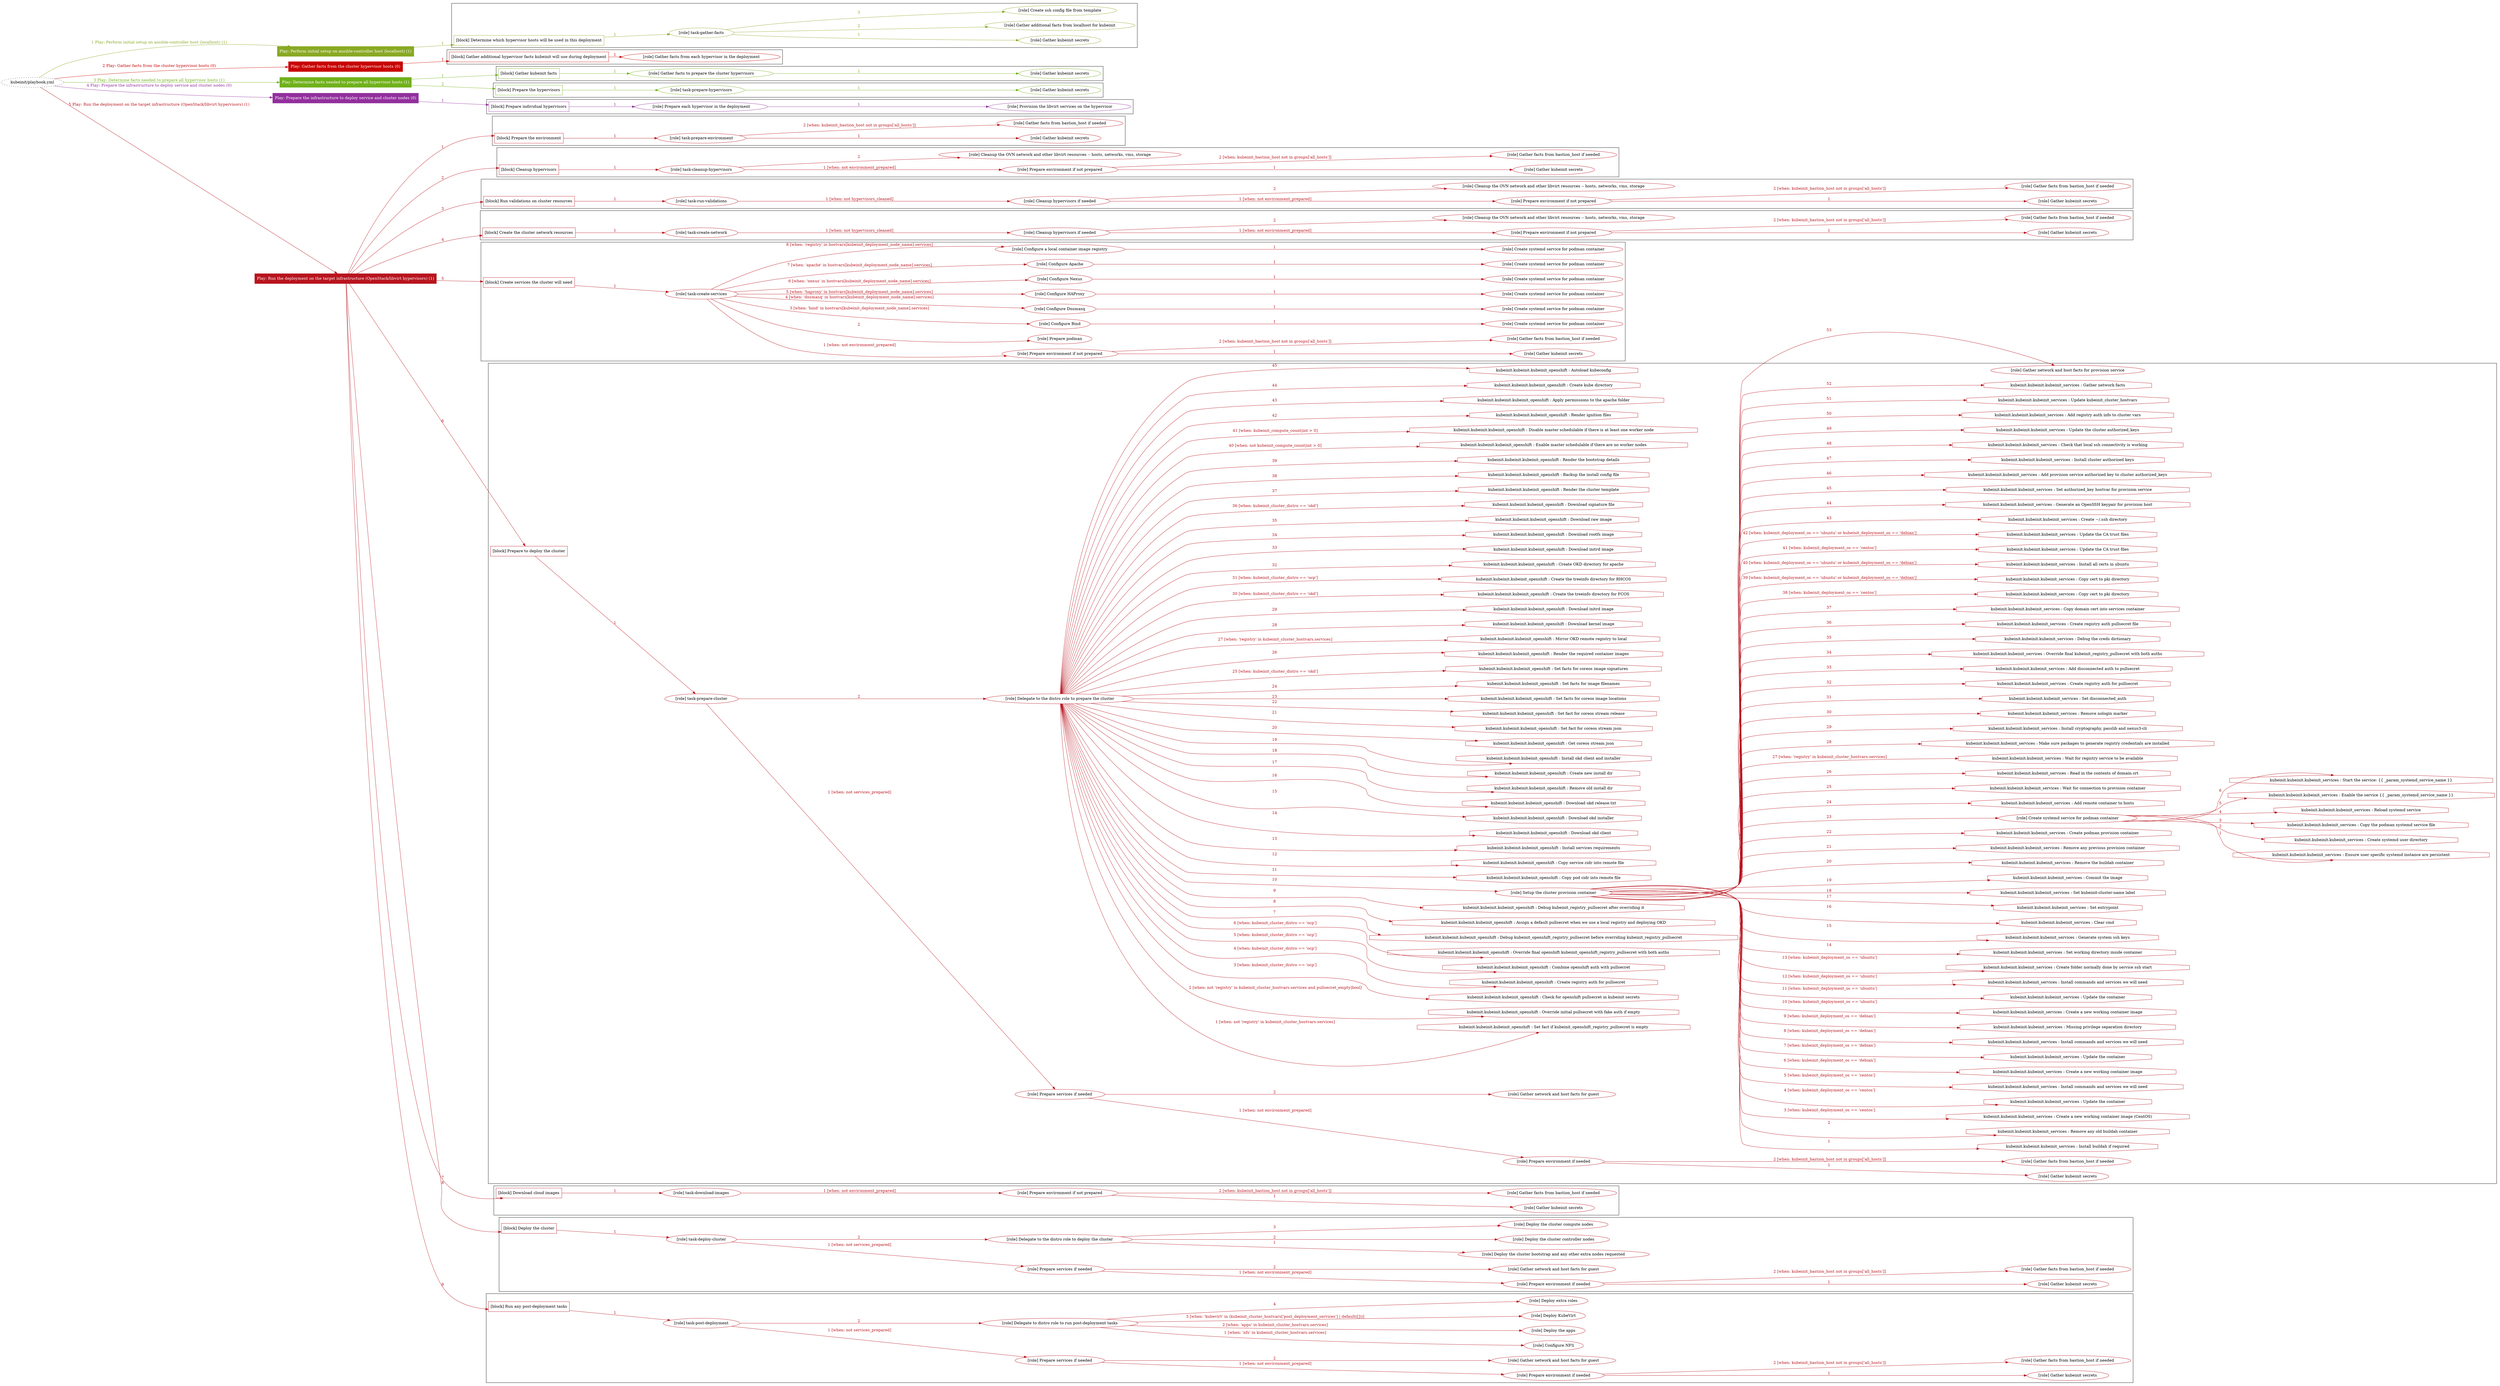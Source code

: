 digraph {
	graph [concentrate=true ordering=in rankdir=LR ratio=fill]
	edge [esep=5 sep=10]
	"kubeinit/playbook.yml" [URL="/home/runner/work/kubeinit/kubeinit/kubeinit/playbook.yml" id=playbook_39be2051 style=dotted]
	"kubeinit/playbook.yml" -> play_1b516247 [label="1 Play: Perform initial setup on ansible-controller host (localhost) (1)" color="#89a923" fontcolor="#89a923" id=edge_play_1b516247 labeltooltip="1 Play: Perform initial setup on ansible-controller host (localhost) (1)" tooltip="1 Play: Perform initial setup on ansible-controller host (localhost) (1)"]
	subgraph "Play: Perform initial setup on ansible-controller host (localhost) (1)" {
		play_1b516247 [label="Play: Perform initial setup on ansible-controller host (localhost) (1)" URL="/home/runner/work/kubeinit/kubeinit/kubeinit/playbook.yml" color="#89a923" fontcolor="#ffffff" id=play_1b516247 shape=box style=filled tooltip=localhost]
		play_1b516247 -> block_c841a39d [label=1 color="#89a923" fontcolor="#89a923" id=edge_block_c841a39d labeltooltip=1 tooltip=1]
		subgraph cluster_block_c841a39d {
			block_c841a39d [label="[block] Determine which hypervisor hosts will be used in this deployment" URL="/home/runner/work/kubeinit/kubeinit/kubeinit/playbook.yml" color="#89a923" id=block_c841a39d labeltooltip="Determine which hypervisor hosts will be used in this deployment" shape=box tooltip="Determine which hypervisor hosts will be used in this deployment"]
			block_c841a39d -> role_649f8c63 [label="1 " color="#89a923" fontcolor="#89a923" id=edge_role_649f8c63 labeltooltip="1 " tooltip="1 "]
			subgraph "task-gather-facts" {
				role_649f8c63 [label="[role] task-gather-facts" URL="/home/runner/work/kubeinit/kubeinit/kubeinit/playbook.yml" color="#89a923" id=role_649f8c63 tooltip="task-gather-facts"]
				role_649f8c63 -> role_2d5236d5 [label="1 " color="#89a923" fontcolor="#89a923" id=edge_role_2d5236d5 labeltooltip="1 " tooltip="1 "]
				subgraph "Gather kubeinit secrets" {
					role_2d5236d5 [label="[role] Gather kubeinit secrets" URL="/home/runner/.ansible/collections/ansible_collections/kubeinit/kubeinit/roles/kubeinit_prepare/tasks/build_hypervisors_group.yml" color="#89a923" id=role_2d5236d5 tooltip="Gather kubeinit secrets"]
				}
				role_649f8c63 -> role_b344df6d [label="2 " color="#89a923" fontcolor="#89a923" id=edge_role_b344df6d labeltooltip="2 " tooltip="2 "]
				subgraph "Gather additional facts from localhost for kubeinit" {
					role_b344df6d [label="[role] Gather additional facts from localhost for kubeinit" URL="/home/runner/.ansible/collections/ansible_collections/kubeinit/kubeinit/roles/kubeinit_prepare/tasks/build_hypervisors_group.yml" color="#89a923" id=role_b344df6d tooltip="Gather additional facts from localhost for kubeinit"]
				}
				role_649f8c63 -> role_a61c8f21 [label="3 " color="#89a923" fontcolor="#89a923" id=edge_role_a61c8f21 labeltooltip="3 " tooltip="3 "]
				subgraph "Create ssh config file from template" {
					role_a61c8f21 [label="[role] Create ssh config file from template" URL="/home/runner/.ansible/collections/ansible_collections/kubeinit/kubeinit/roles/kubeinit_prepare/tasks/build_hypervisors_group.yml" color="#89a923" id=role_a61c8f21 tooltip="Create ssh config file from template"]
				}
			}
		}
	}
	"kubeinit/playbook.yml" -> play_1038c30b [label="2 Play: Gather facts from the cluster hypervisor hosts (0)" color="#c90303" fontcolor="#c90303" id=edge_play_1038c30b labeltooltip="2 Play: Gather facts from the cluster hypervisor hosts (0)" tooltip="2 Play: Gather facts from the cluster hypervisor hosts (0)"]
	subgraph "Play: Gather facts from the cluster hypervisor hosts (0)" {
		play_1038c30b [label="Play: Gather facts from the cluster hypervisor hosts (0)" URL="/home/runner/work/kubeinit/kubeinit/kubeinit/playbook.yml" color="#c90303" fontcolor="#ffffff" id=play_1038c30b shape=box style=filled tooltip="Play: Gather facts from the cluster hypervisor hosts (0)"]
		play_1038c30b -> block_f5d491ac [label=1 color="#c90303" fontcolor="#c90303" id=edge_block_f5d491ac labeltooltip=1 tooltip=1]
		subgraph cluster_block_f5d491ac {
			block_f5d491ac [label="[block] Gather additional hypervisor facts kubeinit will use during deployment" URL="/home/runner/work/kubeinit/kubeinit/kubeinit/playbook.yml" color="#c90303" id=block_f5d491ac labeltooltip="Gather additional hypervisor facts kubeinit will use during deployment" shape=box tooltip="Gather additional hypervisor facts kubeinit will use during deployment"]
			block_f5d491ac -> role_6379ca9e [label="1 " color="#c90303" fontcolor="#c90303" id=edge_role_6379ca9e labeltooltip="1 " tooltip="1 "]
			subgraph "Gather facts from each hypervisor in the deployment" {
				role_6379ca9e [label="[role] Gather facts from each hypervisor in the deployment" URL="/home/runner/work/kubeinit/kubeinit/kubeinit/playbook.yml" color="#c90303" id=role_6379ca9e tooltip="Gather facts from each hypervisor in the deployment"]
			}
		}
	}
	"kubeinit/playbook.yml" -> play_c7ec5771 [label="3 Play: Determine facts needed to prepare all hypervisor hosts (1)" color="#70b11b" fontcolor="#70b11b" id=edge_play_c7ec5771 labeltooltip="3 Play: Determine facts needed to prepare all hypervisor hosts (1)" tooltip="3 Play: Determine facts needed to prepare all hypervisor hosts (1)"]
	subgraph "Play: Determine facts needed to prepare all hypervisor hosts (1)" {
		play_c7ec5771 [label="Play: Determine facts needed to prepare all hypervisor hosts (1)" URL="/home/runner/work/kubeinit/kubeinit/kubeinit/playbook.yml" color="#70b11b" fontcolor="#ffffff" id=play_c7ec5771 shape=box style=filled tooltip=localhost]
		play_c7ec5771 -> block_47790096 [label=1 color="#70b11b" fontcolor="#70b11b" id=edge_block_47790096 labeltooltip=1 tooltip=1]
		subgraph cluster_block_47790096 {
			block_47790096 [label="[block] Gather kubeinit facts" URL="/home/runner/work/kubeinit/kubeinit/kubeinit/playbook.yml" color="#70b11b" id=block_47790096 labeltooltip="Gather kubeinit facts" shape=box tooltip="Gather kubeinit facts"]
			block_47790096 -> role_03165dc0 [label="1 " color="#70b11b" fontcolor="#70b11b" id=edge_role_03165dc0 labeltooltip="1 " tooltip="1 "]
			subgraph "Gather facts to prepare the cluster hypervisors" {
				role_03165dc0 [label="[role] Gather facts to prepare the cluster hypervisors" URL="/home/runner/work/kubeinit/kubeinit/kubeinit/playbook.yml" color="#70b11b" id=role_03165dc0 tooltip="Gather facts to prepare the cluster hypervisors"]
				role_03165dc0 -> role_23dc9327 [label="1 " color="#70b11b" fontcolor="#70b11b" id=edge_role_23dc9327 labeltooltip="1 " tooltip="1 "]
				subgraph "Gather kubeinit secrets" {
					role_23dc9327 [label="[role] Gather kubeinit secrets" URL="/home/runner/.ansible/collections/ansible_collections/kubeinit/kubeinit/roles/kubeinit_prepare/tasks/gather_kubeinit_facts.yml" color="#70b11b" id=role_23dc9327 tooltip="Gather kubeinit secrets"]
				}
			}
		}
		play_c7ec5771 -> block_402eafde [label=2 color="#70b11b" fontcolor="#70b11b" id=edge_block_402eafde labeltooltip=2 tooltip=2]
		subgraph cluster_block_402eafde {
			block_402eafde [label="[block] Prepare the hypervisors" URL="/home/runner/work/kubeinit/kubeinit/kubeinit/playbook.yml" color="#70b11b" id=block_402eafde labeltooltip="Prepare the hypervisors" shape=box tooltip="Prepare the hypervisors"]
			block_402eafde -> role_a7115c14 [label="1 " color="#70b11b" fontcolor="#70b11b" id=edge_role_a7115c14 labeltooltip="1 " tooltip="1 "]
			subgraph "task-prepare-hypervisors" {
				role_a7115c14 [label="[role] task-prepare-hypervisors" URL="/home/runner/work/kubeinit/kubeinit/kubeinit/playbook.yml" color="#70b11b" id=role_a7115c14 tooltip="task-prepare-hypervisors"]
				role_a7115c14 -> role_eddaa0a0 [label="1 " color="#70b11b" fontcolor="#70b11b" id=edge_role_eddaa0a0 labeltooltip="1 " tooltip="1 "]
				subgraph "Gather kubeinit secrets" {
					role_eddaa0a0 [label="[role] Gather kubeinit secrets" URL="/home/runner/.ansible/collections/ansible_collections/kubeinit/kubeinit/roles/kubeinit_prepare/tasks/gather_kubeinit_facts.yml" color="#70b11b" id=role_eddaa0a0 tooltip="Gather kubeinit secrets"]
				}
			}
		}
	}
	"kubeinit/playbook.yml" -> play_3132bb01 [label="4 Play: Prepare the infrastructure to deploy service and cluster nodes (0)" color="#922f9d" fontcolor="#922f9d" id=edge_play_3132bb01 labeltooltip="4 Play: Prepare the infrastructure to deploy service and cluster nodes (0)" tooltip="4 Play: Prepare the infrastructure to deploy service and cluster nodes (0)"]
	subgraph "Play: Prepare the infrastructure to deploy service and cluster nodes (0)" {
		play_3132bb01 [label="Play: Prepare the infrastructure to deploy service and cluster nodes (0)" URL="/home/runner/work/kubeinit/kubeinit/kubeinit/playbook.yml" color="#922f9d" fontcolor="#ffffff" id=play_3132bb01 shape=box style=filled tooltip="Play: Prepare the infrastructure to deploy service and cluster nodes (0)"]
		play_3132bb01 -> block_b430bddd [label=1 color="#922f9d" fontcolor="#922f9d" id=edge_block_b430bddd labeltooltip=1 tooltip=1]
		subgraph cluster_block_b430bddd {
			block_b430bddd [label="[block] Prepare individual hypervisors" URL="/home/runner/work/kubeinit/kubeinit/kubeinit/playbook.yml" color="#922f9d" id=block_b430bddd labeltooltip="Prepare individual hypervisors" shape=box tooltip="Prepare individual hypervisors"]
			block_b430bddd -> role_4638f95f [label="1 " color="#922f9d" fontcolor="#922f9d" id=edge_role_4638f95f labeltooltip="1 " tooltip="1 "]
			subgraph "Prepare each hypervisor in the deployment" {
				role_4638f95f [label="[role] Prepare each hypervisor in the deployment" URL="/home/runner/work/kubeinit/kubeinit/kubeinit/playbook.yml" color="#922f9d" id=role_4638f95f tooltip="Prepare each hypervisor in the deployment"]
				role_4638f95f -> role_b1267272 [label="1 " color="#922f9d" fontcolor="#922f9d" id=edge_role_b1267272 labeltooltip="1 " tooltip="1 "]
				subgraph "Provision the libvirt services on the hypervisor" {
					role_b1267272 [label="[role] Provision the libvirt services on the hypervisor" URL="/home/runner/.ansible/collections/ansible_collections/kubeinit/kubeinit/roles/kubeinit_prepare/tasks/prepare_hypervisor.yml" color="#922f9d" id=role_b1267272 tooltip="Provision the libvirt services on the hypervisor"]
				}
			}
		}
	}
	"kubeinit/playbook.yml" -> play_6d8bc5b1 [label="5 Play: Run the deployment on the target infrastructure (OpenStack/libvirt hypervisors) (1)" color="#b8141e" fontcolor="#b8141e" id=edge_play_6d8bc5b1 labeltooltip="5 Play: Run the deployment on the target infrastructure (OpenStack/libvirt hypervisors) (1)" tooltip="5 Play: Run the deployment on the target infrastructure (OpenStack/libvirt hypervisors) (1)"]
	subgraph "Play: Run the deployment on the target infrastructure (OpenStack/libvirt hypervisors) (1)" {
		play_6d8bc5b1 [label="Play: Run the deployment on the target infrastructure (OpenStack/libvirt hypervisors) (1)" URL="/home/runner/work/kubeinit/kubeinit/kubeinit/playbook.yml" color="#b8141e" fontcolor="#ffffff" id=play_6d8bc5b1 shape=box style=filled tooltip=localhost]
		play_6d8bc5b1 -> block_1c104610 [label=1 color="#b8141e" fontcolor="#b8141e" id=edge_block_1c104610 labeltooltip=1 tooltip=1]
		subgraph cluster_block_1c104610 {
			block_1c104610 [label="[block] Prepare the environment" URL="/home/runner/work/kubeinit/kubeinit/kubeinit/playbook.yml" color="#b8141e" id=block_1c104610 labeltooltip="Prepare the environment" shape=box tooltip="Prepare the environment"]
			block_1c104610 -> role_9c069d47 [label="1 " color="#b8141e" fontcolor="#b8141e" id=edge_role_9c069d47 labeltooltip="1 " tooltip="1 "]
			subgraph "task-prepare-environment" {
				role_9c069d47 [label="[role] task-prepare-environment" URL="/home/runner/work/kubeinit/kubeinit/kubeinit/playbook.yml" color="#b8141e" id=role_9c069d47 tooltip="task-prepare-environment"]
				role_9c069d47 -> role_f112a396 [label="1 " color="#b8141e" fontcolor="#b8141e" id=edge_role_f112a396 labeltooltip="1 " tooltip="1 "]
				subgraph "Gather kubeinit secrets" {
					role_f112a396 [label="[role] Gather kubeinit secrets" URL="/home/runner/.ansible/collections/ansible_collections/kubeinit/kubeinit/roles/kubeinit_prepare/tasks/gather_kubeinit_facts.yml" color="#b8141e" id=role_f112a396 tooltip="Gather kubeinit secrets"]
				}
				role_9c069d47 -> role_b08c6525 [label="2 [when: kubeinit_bastion_host not in groups['all_hosts']]" color="#b8141e" fontcolor="#b8141e" id=edge_role_b08c6525 labeltooltip="2 [when: kubeinit_bastion_host not in groups['all_hosts']]" tooltip="2 [when: kubeinit_bastion_host not in groups['all_hosts']]"]
				subgraph "Gather facts from bastion_host if needed" {
					role_b08c6525 [label="[role] Gather facts from bastion_host if needed" URL="/home/runner/.ansible/collections/ansible_collections/kubeinit/kubeinit/roles/kubeinit_prepare/tasks/main.yml" color="#b8141e" id=role_b08c6525 tooltip="Gather facts from bastion_host if needed"]
				}
			}
		}
		play_6d8bc5b1 -> block_ccee5d01 [label=2 color="#b8141e" fontcolor="#b8141e" id=edge_block_ccee5d01 labeltooltip=2 tooltip=2]
		subgraph cluster_block_ccee5d01 {
			block_ccee5d01 [label="[block] Cleanup hypervisors" URL="/home/runner/work/kubeinit/kubeinit/kubeinit/playbook.yml" color="#b8141e" id=block_ccee5d01 labeltooltip="Cleanup hypervisors" shape=box tooltip="Cleanup hypervisors"]
			block_ccee5d01 -> role_0c1adee2 [label="1 " color="#b8141e" fontcolor="#b8141e" id=edge_role_0c1adee2 labeltooltip="1 " tooltip="1 "]
			subgraph "task-cleanup-hypervisors" {
				role_0c1adee2 [label="[role] task-cleanup-hypervisors" URL="/home/runner/work/kubeinit/kubeinit/kubeinit/playbook.yml" color="#b8141e" id=role_0c1adee2 tooltip="task-cleanup-hypervisors"]
				role_0c1adee2 -> role_a55f9cf7 [label="1 [when: not environment_prepared]" color="#b8141e" fontcolor="#b8141e" id=edge_role_a55f9cf7 labeltooltip="1 [when: not environment_prepared]" tooltip="1 [when: not environment_prepared]"]
				subgraph "Prepare environment if not prepared" {
					role_a55f9cf7 [label="[role] Prepare environment if not prepared" URL="/home/runner/.ansible/collections/ansible_collections/kubeinit/kubeinit/roles/kubeinit_libvirt/tasks/cleanup_hypervisors.yml" color="#b8141e" id=role_a55f9cf7 tooltip="Prepare environment if not prepared"]
					role_a55f9cf7 -> role_cc60250f [label="1 " color="#b8141e" fontcolor="#b8141e" id=edge_role_cc60250f labeltooltip="1 " tooltip="1 "]
					subgraph "Gather kubeinit secrets" {
						role_cc60250f [label="[role] Gather kubeinit secrets" URL="/home/runner/.ansible/collections/ansible_collections/kubeinit/kubeinit/roles/kubeinit_prepare/tasks/gather_kubeinit_facts.yml" color="#b8141e" id=role_cc60250f tooltip="Gather kubeinit secrets"]
					}
					role_a55f9cf7 -> role_0da750fe [label="2 [when: kubeinit_bastion_host not in groups['all_hosts']]" color="#b8141e" fontcolor="#b8141e" id=edge_role_0da750fe labeltooltip="2 [when: kubeinit_bastion_host not in groups['all_hosts']]" tooltip="2 [when: kubeinit_bastion_host not in groups['all_hosts']]"]
					subgraph "Gather facts from bastion_host if needed" {
						role_0da750fe [label="[role] Gather facts from bastion_host if needed" URL="/home/runner/.ansible/collections/ansible_collections/kubeinit/kubeinit/roles/kubeinit_prepare/tasks/main.yml" color="#b8141e" id=role_0da750fe tooltip="Gather facts from bastion_host if needed"]
					}
				}
				role_0c1adee2 -> role_c02a94c0 [label="2 " color="#b8141e" fontcolor="#b8141e" id=edge_role_c02a94c0 labeltooltip="2 " tooltip="2 "]
				subgraph "Cleanup the OVN network and other libvirt resources -- hosts, networks, vms, storage" {
					role_c02a94c0 [label="[role] Cleanup the OVN network and other libvirt resources -- hosts, networks, vms, storage" URL="/home/runner/.ansible/collections/ansible_collections/kubeinit/kubeinit/roles/kubeinit_libvirt/tasks/cleanup_hypervisors.yml" color="#b8141e" id=role_c02a94c0 tooltip="Cleanup the OVN network and other libvirt resources -- hosts, networks, vms, storage"]
				}
			}
		}
		play_6d8bc5b1 -> block_b6388c0c [label=3 color="#b8141e" fontcolor="#b8141e" id=edge_block_b6388c0c labeltooltip=3 tooltip=3]
		subgraph cluster_block_b6388c0c {
			block_b6388c0c [label="[block] Run validations on cluster resources" URL="/home/runner/work/kubeinit/kubeinit/kubeinit/playbook.yml" color="#b8141e" id=block_b6388c0c labeltooltip="Run validations on cluster resources" shape=box tooltip="Run validations on cluster resources"]
			block_b6388c0c -> role_1cf19656 [label="1 " color="#b8141e" fontcolor="#b8141e" id=edge_role_1cf19656 labeltooltip="1 " tooltip="1 "]
			subgraph "task-run-validations" {
				role_1cf19656 [label="[role] task-run-validations" URL="/home/runner/work/kubeinit/kubeinit/kubeinit/playbook.yml" color="#b8141e" id=role_1cf19656 tooltip="task-run-validations"]
				role_1cf19656 -> role_8829cfce [label="1 [when: not hypervisors_cleaned]" color="#b8141e" fontcolor="#b8141e" id=edge_role_8829cfce labeltooltip="1 [when: not hypervisors_cleaned]" tooltip="1 [when: not hypervisors_cleaned]"]
				subgraph "Cleanup hypervisors if needed" {
					role_8829cfce [label="[role] Cleanup hypervisors if needed" URL="/home/runner/.ansible/collections/ansible_collections/kubeinit/kubeinit/roles/kubeinit_validations/tasks/main.yml" color="#b8141e" id=role_8829cfce tooltip="Cleanup hypervisors if needed"]
					role_8829cfce -> role_af7d2490 [label="1 [when: not environment_prepared]" color="#b8141e" fontcolor="#b8141e" id=edge_role_af7d2490 labeltooltip="1 [when: not environment_prepared]" tooltip="1 [when: not environment_prepared]"]
					subgraph "Prepare environment if not prepared" {
						role_af7d2490 [label="[role] Prepare environment if not prepared" URL="/home/runner/.ansible/collections/ansible_collections/kubeinit/kubeinit/roles/kubeinit_libvirt/tasks/cleanup_hypervisors.yml" color="#b8141e" id=role_af7d2490 tooltip="Prepare environment if not prepared"]
						role_af7d2490 -> role_68667cb4 [label="1 " color="#b8141e" fontcolor="#b8141e" id=edge_role_68667cb4 labeltooltip="1 " tooltip="1 "]
						subgraph "Gather kubeinit secrets" {
							role_68667cb4 [label="[role] Gather kubeinit secrets" URL="/home/runner/.ansible/collections/ansible_collections/kubeinit/kubeinit/roles/kubeinit_prepare/tasks/gather_kubeinit_facts.yml" color="#b8141e" id=role_68667cb4 tooltip="Gather kubeinit secrets"]
						}
						role_af7d2490 -> role_0b66b1c8 [label="2 [when: kubeinit_bastion_host not in groups['all_hosts']]" color="#b8141e" fontcolor="#b8141e" id=edge_role_0b66b1c8 labeltooltip="2 [when: kubeinit_bastion_host not in groups['all_hosts']]" tooltip="2 [when: kubeinit_bastion_host not in groups['all_hosts']]"]
						subgraph "Gather facts from bastion_host if needed" {
							role_0b66b1c8 [label="[role] Gather facts from bastion_host if needed" URL="/home/runner/.ansible/collections/ansible_collections/kubeinit/kubeinit/roles/kubeinit_prepare/tasks/main.yml" color="#b8141e" id=role_0b66b1c8 tooltip="Gather facts from bastion_host if needed"]
						}
					}
					role_8829cfce -> role_2268b2af [label="2 " color="#b8141e" fontcolor="#b8141e" id=edge_role_2268b2af labeltooltip="2 " tooltip="2 "]
					subgraph "Cleanup the OVN network and other libvirt resources -- hosts, networks, vms, storage" {
						role_2268b2af [label="[role] Cleanup the OVN network and other libvirt resources -- hosts, networks, vms, storage" URL="/home/runner/.ansible/collections/ansible_collections/kubeinit/kubeinit/roles/kubeinit_libvirt/tasks/cleanup_hypervisors.yml" color="#b8141e" id=role_2268b2af tooltip="Cleanup the OVN network and other libvirt resources -- hosts, networks, vms, storage"]
					}
				}
			}
		}
		play_6d8bc5b1 -> block_428e919e [label=4 color="#b8141e" fontcolor="#b8141e" id=edge_block_428e919e labeltooltip=4 tooltip=4]
		subgraph cluster_block_428e919e {
			block_428e919e [label="[block] Create the cluster network resources" URL="/home/runner/work/kubeinit/kubeinit/kubeinit/playbook.yml" color="#b8141e" id=block_428e919e labeltooltip="Create the cluster network resources" shape=box tooltip="Create the cluster network resources"]
			block_428e919e -> role_d7067ca7 [label="1 " color="#b8141e" fontcolor="#b8141e" id=edge_role_d7067ca7 labeltooltip="1 " tooltip="1 "]
			subgraph "task-create-network" {
				role_d7067ca7 [label="[role] task-create-network" URL="/home/runner/work/kubeinit/kubeinit/kubeinit/playbook.yml" color="#b8141e" id=role_d7067ca7 tooltip="task-create-network"]
				role_d7067ca7 -> role_89e7901e [label="1 [when: not hypervisors_cleaned]" color="#b8141e" fontcolor="#b8141e" id=edge_role_89e7901e labeltooltip="1 [when: not hypervisors_cleaned]" tooltip="1 [when: not hypervisors_cleaned]"]
				subgraph "Cleanup hypervisors if needed" {
					role_89e7901e [label="[role] Cleanup hypervisors if needed" URL="/home/runner/.ansible/collections/ansible_collections/kubeinit/kubeinit/roles/kubeinit_libvirt/tasks/create_network.yml" color="#b8141e" id=role_89e7901e tooltip="Cleanup hypervisors if needed"]
					role_89e7901e -> role_44ba390a [label="1 [when: not environment_prepared]" color="#b8141e" fontcolor="#b8141e" id=edge_role_44ba390a labeltooltip="1 [when: not environment_prepared]" tooltip="1 [when: not environment_prepared]"]
					subgraph "Prepare environment if not prepared" {
						role_44ba390a [label="[role] Prepare environment if not prepared" URL="/home/runner/.ansible/collections/ansible_collections/kubeinit/kubeinit/roles/kubeinit_libvirt/tasks/cleanup_hypervisors.yml" color="#b8141e" id=role_44ba390a tooltip="Prepare environment if not prepared"]
						role_44ba390a -> role_977ee2f4 [label="1 " color="#b8141e" fontcolor="#b8141e" id=edge_role_977ee2f4 labeltooltip="1 " tooltip="1 "]
						subgraph "Gather kubeinit secrets" {
							role_977ee2f4 [label="[role] Gather kubeinit secrets" URL="/home/runner/.ansible/collections/ansible_collections/kubeinit/kubeinit/roles/kubeinit_prepare/tasks/gather_kubeinit_facts.yml" color="#b8141e" id=role_977ee2f4 tooltip="Gather kubeinit secrets"]
						}
						role_44ba390a -> role_3bdc29ad [label="2 [when: kubeinit_bastion_host not in groups['all_hosts']]" color="#b8141e" fontcolor="#b8141e" id=edge_role_3bdc29ad labeltooltip="2 [when: kubeinit_bastion_host not in groups['all_hosts']]" tooltip="2 [when: kubeinit_bastion_host not in groups['all_hosts']]"]
						subgraph "Gather facts from bastion_host if needed" {
							role_3bdc29ad [label="[role] Gather facts from bastion_host if needed" URL="/home/runner/.ansible/collections/ansible_collections/kubeinit/kubeinit/roles/kubeinit_prepare/tasks/main.yml" color="#b8141e" id=role_3bdc29ad tooltip="Gather facts from bastion_host if needed"]
						}
					}
					role_89e7901e -> role_e3fc8b54 [label="2 " color="#b8141e" fontcolor="#b8141e" id=edge_role_e3fc8b54 labeltooltip="2 " tooltip="2 "]
					subgraph "Cleanup the OVN network and other libvirt resources -- hosts, networks, vms, storage" {
						role_e3fc8b54 [label="[role] Cleanup the OVN network and other libvirt resources -- hosts, networks, vms, storage" URL="/home/runner/.ansible/collections/ansible_collections/kubeinit/kubeinit/roles/kubeinit_libvirt/tasks/cleanup_hypervisors.yml" color="#b8141e" id=role_e3fc8b54 tooltip="Cleanup the OVN network and other libvirt resources -- hosts, networks, vms, storage"]
					}
				}
			}
		}
		play_6d8bc5b1 -> block_739eca8b [label=5 color="#b8141e" fontcolor="#b8141e" id=edge_block_739eca8b labeltooltip=5 tooltip=5]
		subgraph cluster_block_739eca8b {
			block_739eca8b [label="[block] Create services the cluster will need" URL="/home/runner/work/kubeinit/kubeinit/kubeinit/playbook.yml" color="#b8141e" id=block_739eca8b labeltooltip="Create services the cluster will need" shape=box tooltip="Create services the cluster will need"]
			block_739eca8b -> role_8266b21c [label="1 " color="#b8141e" fontcolor="#b8141e" id=edge_role_8266b21c labeltooltip="1 " tooltip="1 "]
			subgraph "task-create-services" {
				role_8266b21c [label="[role] task-create-services" URL="/home/runner/work/kubeinit/kubeinit/kubeinit/playbook.yml" color="#b8141e" id=role_8266b21c tooltip="task-create-services"]
				role_8266b21c -> role_a2cae258 [label="1 [when: not environment_prepared]" color="#b8141e" fontcolor="#b8141e" id=edge_role_a2cae258 labeltooltip="1 [when: not environment_prepared]" tooltip="1 [when: not environment_prepared]"]
				subgraph "Prepare environment if not prepared" {
					role_a2cae258 [label="[role] Prepare environment if not prepared" URL="/home/runner/.ansible/collections/ansible_collections/kubeinit/kubeinit/roles/kubeinit_services/tasks/main.yml" color="#b8141e" id=role_a2cae258 tooltip="Prepare environment if not prepared"]
					role_a2cae258 -> role_d88f970b [label="1 " color="#b8141e" fontcolor="#b8141e" id=edge_role_d88f970b labeltooltip="1 " tooltip="1 "]
					subgraph "Gather kubeinit secrets" {
						role_d88f970b [label="[role] Gather kubeinit secrets" URL="/home/runner/.ansible/collections/ansible_collections/kubeinit/kubeinit/roles/kubeinit_prepare/tasks/gather_kubeinit_facts.yml" color="#b8141e" id=role_d88f970b tooltip="Gather kubeinit secrets"]
					}
					role_a2cae258 -> role_6d684fc2 [label="2 [when: kubeinit_bastion_host not in groups['all_hosts']]" color="#b8141e" fontcolor="#b8141e" id=edge_role_6d684fc2 labeltooltip="2 [when: kubeinit_bastion_host not in groups['all_hosts']]" tooltip="2 [when: kubeinit_bastion_host not in groups['all_hosts']]"]
					subgraph "Gather facts from bastion_host if needed" {
						role_6d684fc2 [label="[role] Gather facts from bastion_host if needed" URL="/home/runner/.ansible/collections/ansible_collections/kubeinit/kubeinit/roles/kubeinit_prepare/tasks/main.yml" color="#b8141e" id=role_6d684fc2 tooltip="Gather facts from bastion_host if needed"]
					}
				}
				role_8266b21c -> role_8fa44456 [label="2 " color="#b8141e" fontcolor="#b8141e" id=edge_role_8fa44456 labeltooltip="2 " tooltip="2 "]
				subgraph "Prepare podman" {
					role_8fa44456 [label="[role] Prepare podman" URL="/home/runner/.ansible/collections/ansible_collections/kubeinit/kubeinit/roles/kubeinit_services/tasks/00_create_service_pod.yml" color="#b8141e" id=role_8fa44456 tooltip="Prepare podman"]
				}
				role_8266b21c -> role_ef36c309 [label="3 [when: 'bind' in hostvars[kubeinit_deployment_node_name].services]" color="#b8141e" fontcolor="#b8141e" id=edge_role_ef36c309 labeltooltip="3 [when: 'bind' in hostvars[kubeinit_deployment_node_name].services]" tooltip="3 [when: 'bind' in hostvars[kubeinit_deployment_node_name].services]"]
				subgraph "Configure Bind" {
					role_ef36c309 [label="[role] Configure Bind" URL="/home/runner/.ansible/collections/ansible_collections/kubeinit/kubeinit/roles/kubeinit_services/tasks/start_services_containers.yml" color="#b8141e" id=role_ef36c309 tooltip="Configure Bind"]
					role_ef36c309 -> role_f87d968b [label="1 " color="#b8141e" fontcolor="#b8141e" id=edge_role_f87d968b labeltooltip="1 " tooltip="1 "]
					subgraph "Create systemd service for podman container" {
						role_f87d968b [label="[role] Create systemd service for podman container" URL="/home/runner/.ansible/collections/ansible_collections/kubeinit/kubeinit/roles/kubeinit_bind/tasks/main.yml" color="#b8141e" id=role_f87d968b tooltip="Create systemd service for podman container"]
					}
				}
				role_8266b21c -> role_22a2ebd3 [label="4 [when: 'dnsmasq' in hostvars[kubeinit_deployment_node_name].services]" color="#b8141e" fontcolor="#b8141e" id=edge_role_22a2ebd3 labeltooltip="4 [when: 'dnsmasq' in hostvars[kubeinit_deployment_node_name].services]" tooltip="4 [when: 'dnsmasq' in hostvars[kubeinit_deployment_node_name].services]"]
				subgraph "Configure Dnsmasq" {
					role_22a2ebd3 [label="[role] Configure Dnsmasq" URL="/home/runner/.ansible/collections/ansible_collections/kubeinit/kubeinit/roles/kubeinit_services/tasks/start_services_containers.yml" color="#b8141e" id=role_22a2ebd3 tooltip="Configure Dnsmasq"]
					role_22a2ebd3 -> role_f372b8cd [label="1 " color="#b8141e" fontcolor="#b8141e" id=edge_role_f372b8cd labeltooltip="1 " tooltip="1 "]
					subgraph "Create systemd service for podman container" {
						role_f372b8cd [label="[role] Create systemd service for podman container" URL="/home/runner/.ansible/collections/ansible_collections/kubeinit/kubeinit/roles/kubeinit_dnsmasq/tasks/main.yml" color="#b8141e" id=role_f372b8cd tooltip="Create systemd service for podman container"]
					}
				}
				role_8266b21c -> role_82471750 [label="5 [when: 'haproxy' in hostvars[kubeinit_deployment_node_name].services]" color="#b8141e" fontcolor="#b8141e" id=edge_role_82471750 labeltooltip="5 [when: 'haproxy' in hostvars[kubeinit_deployment_node_name].services]" tooltip="5 [when: 'haproxy' in hostvars[kubeinit_deployment_node_name].services]"]
				subgraph "Configure HAProxy" {
					role_82471750 [label="[role] Configure HAProxy" URL="/home/runner/.ansible/collections/ansible_collections/kubeinit/kubeinit/roles/kubeinit_services/tasks/start_services_containers.yml" color="#b8141e" id=role_82471750 tooltip="Configure HAProxy"]
					role_82471750 -> role_6391a0c2 [label="1 " color="#b8141e" fontcolor="#b8141e" id=edge_role_6391a0c2 labeltooltip="1 " tooltip="1 "]
					subgraph "Create systemd service for podman container" {
						role_6391a0c2 [label="[role] Create systemd service for podman container" URL="/home/runner/.ansible/collections/ansible_collections/kubeinit/kubeinit/roles/kubeinit_haproxy/tasks/main.yml" color="#b8141e" id=role_6391a0c2 tooltip="Create systemd service for podman container"]
					}
				}
				role_8266b21c -> role_f40e903e [label="6 [when: 'nexus' in hostvars[kubeinit_deployment_node_name].services]" color="#b8141e" fontcolor="#b8141e" id=edge_role_f40e903e labeltooltip="6 [when: 'nexus' in hostvars[kubeinit_deployment_node_name].services]" tooltip="6 [when: 'nexus' in hostvars[kubeinit_deployment_node_name].services]"]
				subgraph "Configure Nexus" {
					role_f40e903e [label="[role] Configure Nexus" URL="/home/runner/.ansible/collections/ansible_collections/kubeinit/kubeinit/roles/kubeinit_services/tasks/start_services_containers.yml" color="#b8141e" id=role_f40e903e tooltip="Configure Nexus"]
					role_f40e903e -> role_3c805cd3 [label="1 " color="#b8141e" fontcolor="#b8141e" id=edge_role_3c805cd3 labeltooltip="1 " tooltip="1 "]
					subgraph "Create systemd service for podman container" {
						role_3c805cd3 [label="[role] Create systemd service for podman container" URL="/home/runner/.ansible/collections/ansible_collections/kubeinit/kubeinit/roles/kubeinit_nexus/tasks/main.yml" color="#b8141e" id=role_3c805cd3 tooltip="Create systemd service for podman container"]
					}
				}
				role_8266b21c -> role_0c31bbcc [label="7 [when: 'apache' in hostvars[kubeinit_deployment_node_name].services]" color="#b8141e" fontcolor="#b8141e" id=edge_role_0c31bbcc labeltooltip="7 [when: 'apache' in hostvars[kubeinit_deployment_node_name].services]" tooltip="7 [when: 'apache' in hostvars[kubeinit_deployment_node_name].services]"]
				subgraph "Configure Apache" {
					role_0c31bbcc [label="[role] Configure Apache" URL="/home/runner/.ansible/collections/ansible_collections/kubeinit/kubeinit/roles/kubeinit_services/tasks/start_services_containers.yml" color="#b8141e" id=role_0c31bbcc tooltip="Configure Apache"]
					role_0c31bbcc -> role_d847a670 [label="1 " color="#b8141e" fontcolor="#b8141e" id=edge_role_d847a670 labeltooltip="1 " tooltip="1 "]
					subgraph "Create systemd service for podman container" {
						role_d847a670 [label="[role] Create systemd service for podman container" URL="/home/runner/.ansible/collections/ansible_collections/kubeinit/kubeinit/roles/kubeinit_apache/tasks/main.yml" color="#b8141e" id=role_d847a670 tooltip="Create systemd service for podman container"]
					}
				}
				role_8266b21c -> role_6f69c9ee [label="8 [when: 'registry' in hostvars[kubeinit_deployment_node_name].services]" color="#b8141e" fontcolor="#b8141e" id=edge_role_6f69c9ee labeltooltip="8 [when: 'registry' in hostvars[kubeinit_deployment_node_name].services]" tooltip="8 [when: 'registry' in hostvars[kubeinit_deployment_node_name].services]"]
				subgraph "Configure a local container image registry" {
					role_6f69c9ee [label="[role] Configure a local container image registry" URL="/home/runner/.ansible/collections/ansible_collections/kubeinit/kubeinit/roles/kubeinit_services/tasks/start_services_containers.yml" color="#b8141e" id=role_6f69c9ee tooltip="Configure a local container image registry"]
					role_6f69c9ee -> role_658e249d [label="1 " color="#b8141e" fontcolor="#b8141e" id=edge_role_658e249d labeltooltip="1 " tooltip="1 "]
					subgraph "Create systemd service for podman container" {
						role_658e249d [label="[role] Create systemd service for podman container" URL="/home/runner/.ansible/collections/ansible_collections/kubeinit/kubeinit/roles/kubeinit_registry/tasks/main.yml" color="#b8141e" id=role_658e249d tooltip="Create systemd service for podman container"]
					}
				}
			}
		}
		play_6d8bc5b1 -> block_7fca7af6 [label=6 color="#b8141e" fontcolor="#b8141e" id=edge_block_7fca7af6 labeltooltip=6 tooltip=6]
		subgraph cluster_block_7fca7af6 {
			block_7fca7af6 [label="[block] Prepare to deploy the cluster" URL="/home/runner/work/kubeinit/kubeinit/kubeinit/playbook.yml" color="#b8141e" id=block_7fca7af6 labeltooltip="Prepare to deploy the cluster" shape=box tooltip="Prepare to deploy the cluster"]
			block_7fca7af6 -> role_565727a7 [label="1 " color="#b8141e" fontcolor="#b8141e" id=edge_role_565727a7 labeltooltip="1 " tooltip="1 "]
			subgraph "task-prepare-cluster" {
				role_565727a7 [label="[role] task-prepare-cluster" URL="/home/runner/work/kubeinit/kubeinit/kubeinit/playbook.yml" color="#b8141e" id=role_565727a7 tooltip="task-prepare-cluster"]
				role_565727a7 -> role_0b2b76b6 [label="1 [when: not services_prepared]" color="#b8141e" fontcolor="#b8141e" id=edge_role_0b2b76b6 labeltooltip="1 [when: not services_prepared]" tooltip="1 [when: not services_prepared]"]
				subgraph "Prepare services if needed" {
					role_0b2b76b6 [label="[role] Prepare services if needed" URL="/home/runner/.ansible/collections/ansible_collections/kubeinit/kubeinit/roles/kubeinit_prepare/tasks/prepare_cluster.yml" color="#b8141e" id=role_0b2b76b6 tooltip="Prepare services if needed"]
					role_0b2b76b6 -> role_cbea1dd8 [label="1 [when: not environment_prepared]" color="#b8141e" fontcolor="#b8141e" id=edge_role_cbea1dd8 labeltooltip="1 [when: not environment_prepared]" tooltip="1 [when: not environment_prepared]"]
					subgraph "Prepare environment if needed" {
						role_cbea1dd8 [label="[role] Prepare environment if needed" URL="/home/runner/.ansible/collections/ansible_collections/kubeinit/kubeinit/roles/kubeinit_services/tasks/prepare_services.yml" color="#b8141e" id=role_cbea1dd8 tooltip="Prepare environment if needed"]
						role_cbea1dd8 -> role_712a54f2 [label="1 " color="#b8141e" fontcolor="#b8141e" id=edge_role_712a54f2 labeltooltip="1 " tooltip="1 "]
						subgraph "Gather kubeinit secrets" {
							role_712a54f2 [label="[role] Gather kubeinit secrets" URL="/home/runner/.ansible/collections/ansible_collections/kubeinit/kubeinit/roles/kubeinit_prepare/tasks/gather_kubeinit_facts.yml" color="#b8141e" id=role_712a54f2 tooltip="Gather kubeinit secrets"]
						}
						role_cbea1dd8 -> role_c0ba7fa5 [label="2 [when: kubeinit_bastion_host not in groups['all_hosts']]" color="#b8141e" fontcolor="#b8141e" id=edge_role_c0ba7fa5 labeltooltip="2 [when: kubeinit_bastion_host not in groups['all_hosts']]" tooltip="2 [when: kubeinit_bastion_host not in groups['all_hosts']]"]
						subgraph "Gather facts from bastion_host if needed" {
							role_c0ba7fa5 [label="[role] Gather facts from bastion_host if needed" URL="/home/runner/.ansible/collections/ansible_collections/kubeinit/kubeinit/roles/kubeinit_prepare/tasks/main.yml" color="#b8141e" id=role_c0ba7fa5 tooltip="Gather facts from bastion_host if needed"]
						}
					}
					role_0b2b76b6 -> role_475ed16b [label="2 " color="#b8141e" fontcolor="#b8141e" id=edge_role_475ed16b labeltooltip="2 " tooltip="2 "]
					subgraph "Gather network and host facts for guest" {
						role_475ed16b [label="[role] Gather network and host facts for guest" URL="/home/runner/.ansible/collections/ansible_collections/kubeinit/kubeinit/roles/kubeinit_services/tasks/prepare_services.yml" color="#b8141e" id=role_475ed16b tooltip="Gather network and host facts for guest"]
					}
				}
				role_565727a7 -> role_1352fbd3 [label="2 " color="#b8141e" fontcolor="#b8141e" id=edge_role_1352fbd3 labeltooltip="2 " tooltip="2 "]
				subgraph "Delegate to the distro role to prepare the cluster" {
					role_1352fbd3 [label="[role] Delegate to the distro role to prepare the cluster" URL="/home/runner/.ansible/collections/ansible_collections/kubeinit/kubeinit/roles/kubeinit_prepare/tasks/prepare_cluster.yml" color="#b8141e" id=role_1352fbd3 tooltip="Delegate to the distro role to prepare the cluster"]
					task_0c8a1051 [label="kubeinit.kubeinit.kubeinit_openshift : Set fact if kubeinit_openshift_registry_pullsecret is empty" URL="/home/runner/.ansible/collections/ansible_collections/kubeinit/kubeinit/roles/kubeinit_openshift/tasks/prepare_cluster.yml" color="#b8141e" id=task_0c8a1051 shape=octagon tooltip="kubeinit.kubeinit.kubeinit_openshift : Set fact if kubeinit_openshift_registry_pullsecret is empty"]
					role_1352fbd3 -> task_0c8a1051 [label="1 [when: not 'registry' in kubeinit_cluster_hostvars.services]" color="#b8141e" fontcolor="#b8141e" id=edge_task_0c8a1051 labeltooltip="1 [when: not 'registry' in kubeinit_cluster_hostvars.services]" tooltip="1 [when: not 'registry' in kubeinit_cluster_hostvars.services]"]
					task_575aa838 [label="kubeinit.kubeinit.kubeinit_openshift : Override initial pullsecret with fake auth if empty" URL="/home/runner/.ansible/collections/ansible_collections/kubeinit/kubeinit/roles/kubeinit_openshift/tasks/prepare_cluster.yml" color="#b8141e" id=task_575aa838 shape=octagon tooltip="kubeinit.kubeinit.kubeinit_openshift : Override initial pullsecret with fake auth if empty"]
					role_1352fbd3 -> task_575aa838 [label="2 [when: not 'registry' in kubeinit_cluster_hostvars.services and pullsecret_empty|bool]" color="#b8141e" fontcolor="#b8141e" id=edge_task_575aa838 labeltooltip="2 [when: not 'registry' in kubeinit_cluster_hostvars.services and pullsecret_empty|bool]" tooltip="2 [when: not 'registry' in kubeinit_cluster_hostvars.services and pullsecret_empty|bool]"]
					task_2ae60465 [label="kubeinit.kubeinit.kubeinit_openshift : Check for openshift pullsecret in kubeinit secrets" URL="/home/runner/.ansible/collections/ansible_collections/kubeinit/kubeinit/roles/kubeinit_openshift/tasks/prepare_cluster.yml" color="#b8141e" id=task_2ae60465 shape=octagon tooltip="kubeinit.kubeinit.kubeinit_openshift : Check for openshift pullsecret in kubeinit secrets"]
					role_1352fbd3 -> task_2ae60465 [label="3 [when: kubeinit_cluster_distro == 'ocp']" color="#b8141e" fontcolor="#b8141e" id=edge_task_2ae60465 labeltooltip="3 [when: kubeinit_cluster_distro == 'ocp']" tooltip="3 [when: kubeinit_cluster_distro == 'ocp']"]
					task_c0e66c03 [label="kubeinit.kubeinit.kubeinit_openshift : Create registry auth for pullsecret" URL="/home/runner/.ansible/collections/ansible_collections/kubeinit/kubeinit/roles/kubeinit_openshift/tasks/prepare_cluster.yml" color="#b8141e" id=task_c0e66c03 shape=octagon tooltip="kubeinit.kubeinit.kubeinit_openshift : Create registry auth for pullsecret"]
					role_1352fbd3 -> task_c0e66c03 [label="4 [when: kubeinit_cluster_distro == 'ocp']" color="#b8141e" fontcolor="#b8141e" id=edge_task_c0e66c03 labeltooltip="4 [when: kubeinit_cluster_distro == 'ocp']" tooltip="4 [when: kubeinit_cluster_distro == 'ocp']"]
					task_37a7cb9a [label="kubeinit.kubeinit.kubeinit_openshift : Combine openshift auth with pullsecret" URL="/home/runner/.ansible/collections/ansible_collections/kubeinit/kubeinit/roles/kubeinit_openshift/tasks/prepare_cluster.yml" color="#b8141e" id=task_37a7cb9a shape=octagon tooltip="kubeinit.kubeinit.kubeinit_openshift : Combine openshift auth with pullsecret"]
					role_1352fbd3 -> task_37a7cb9a [label="5 [when: kubeinit_cluster_distro == 'ocp']" color="#b8141e" fontcolor="#b8141e" id=edge_task_37a7cb9a labeltooltip="5 [when: kubeinit_cluster_distro == 'ocp']" tooltip="5 [when: kubeinit_cluster_distro == 'ocp']"]
					task_847f3369 [label="kubeinit.kubeinit.kubeinit_openshift : Override final openshift kubeinit_openshift_registry_pullsecret with both auths" URL="/home/runner/.ansible/collections/ansible_collections/kubeinit/kubeinit/roles/kubeinit_openshift/tasks/prepare_cluster.yml" color="#b8141e" id=task_847f3369 shape=octagon tooltip="kubeinit.kubeinit.kubeinit_openshift : Override final openshift kubeinit_openshift_registry_pullsecret with both auths"]
					role_1352fbd3 -> task_847f3369 [label="6 [when: kubeinit_cluster_distro == 'ocp']" color="#b8141e" fontcolor="#b8141e" id=edge_task_847f3369 labeltooltip="6 [when: kubeinit_cluster_distro == 'ocp']" tooltip="6 [when: kubeinit_cluster_distro == 'ocp']"]
					task_5a7257b8 [label="kubeinit.kubeinit.kubeinit_openshift : Debug kubeinit_openshift_registry_pullsecret before overriding kubeinit_registry_pullsecret" URL="/home/runner/.ansible/collections/ansible_collections/kubeinit/kubeinit/roles/kubeinit_openshift/tasks/prepare_cluster.yml" color="#b8141e" id=task_5a7257b8 shape=octagon tooltip="kubeinit.kubeinit.kubeinit_openshift : Debug kubeinit_openshift_registry_pullsecret before overriding kubeinit_registry_pullsecret"]
					role_1352fbd3 -> task_5a7257b8 [label="7 " color="#b8141e" fontcolor="#b8141e" id=edge_task_5a7257b8 labeltooltip="7 " tooltip="7 "]
					task_38009a34 [label="kubeinit.kubeinit.kubeinit_openshift : Assign a default pullsecret when we use a local registry and deploying OKD" URL="/home/runner/.ansible/collections/ansible_collections/kubeinit/kubeinit/roles/kubeinit_openshift/tasks/prepare_cluster.yml" color="#b8141e" id=task_38009a34 shape=octagon tooltip="kubeinit.kubeinit.kubeinit_openshift : Assign a default pullsecret when we use a local registry and deploying OKD"]
					role_1352fbd3 -> task_38009a34 [label="8 " color="#b8141e" fontcolor="#b8141e" id=edge_task_38009a34 labeltooltip="8 " tooltip="8 "]
					task_f7b8756c [label="kubeinit.kubeinit.kubeinit_openshift : Debug kubeinit_registry_pullsecret after overriding it" URL="/home/runner/.ansible/collections/ansible_collections/kubeinit/kubeinit/roles/kubeinit_openshift/tasks/prepare_cluster.yml" color="#b8141e" id=task_f7b8756c shape=octagon tooltip="kubeinit.kubeinit.kubeinit_openshift : Debug kubeinit_registry_pullsecret after overriding it"]
					role_1352fbd3 -> task_f7b8756c [label="9 " color="#b8141e" fontcolor="#b8141e" id=edge_task_f7b8756c labeltooltip="9 " tooltip="9 "]
					role_1352fbd3 -> role_af738b64 [label="10 " color="#b8141e" fontcolor="#b8141e" id=edge_role_af738b64 labeltooltip="10 " tooltip="10 "]
					subgraph "Setup the cluster provision container" {
						role_af738b64 [label="[role] Setup the cluster provision container" URL="/home/runner/.ansible/collections/ansible_collections/kubeinit/kubeinit/roles/kubeinit_openshift/tasks/prepare_cluster.yml" color="#b8141e" id=role_af738b64 tooltip="Setup the cluster provision container"]
						task_ded24fea [label="kubeinit.kubeinit.kubeinit_services : Install buildah if required" URL="/home/runner/.ansible/collections/ansible_collections/kubeinit/kubeinit/roles/kubeinit_services/tasks/create_provision_container.yml" color="#b8141e" id=task_ded24fea shape=octagon tooltip="kubeinit.kubeinit.kubeinit_services : Install buildah if required"]
						role_af738b64 -> task_ded24fea [label="1 " color="#b8141e" fontcolor="#b8141e" id=edge_task_ded24fea labeltooltip="1 " tooltip="1 "]
						task_df288236 [label="kubeinit.kubeinit.kubeinit_services : Remove any old buildah container" URL="/home/runner/.ansible/collections/ansible_collections/kubeinit/kubeinit/roles/kubeinit_services/tasks/create_provision_container.yml" color="#b8141e" id=task_df288236 shape=octagon tooltip="kubeinit.kubeinit.kubeinit_services : Remove any old buildah container"]
						role_af738b64 -> task_df288236 [label="2 " color="#b8141e" fontcolor="#b8141e" id=edge_task_df288236 labeltooltip="2 " tooltip="2 "]
						task_016a56f7 [label="kubeinit.kubeinit.kubeinit_services : Create a new working container image (CentOS)" URL="/home/runner/.ansible/collections/ansible_collections/kubeinit/kubeinit/roles/kubeinit_services/tasks/create_provision_container.yml" color="#b8141e" id=task_016a56f7 shape=octagon tooltip="kubeinit.kubeinit.kubeinit_services : Create a new working container image (CentOS)"]
						role_af738b64 -> task_016a56f7 [label="3 [when: kubeinit_deployment_os == 'centos']" color="#b8141e" fontcolor="#b8141e" id=edge_task_016a56f7 labeltooltip="3 [when: kubeinit_deployment_os == 'centos']" tooltip="3 [when: kubeinit_deployment_os == 'centos']"]
						task_dd35270c [label="kubeinit.kubeinit.kubeinit_services : Update the container" URL="/home/runner/.ansible/collections/ansible_collections/kubeinit/kubeinit/roles/kubeinit_services/tasks/create_provision_container.yml" color="#b8141e" id=task_dd35270c shape=octagon tooltip="kubeinit.kubeinit.kubeinit_services : Update the container"]
						role_af738b64 -> task_dd35270c [label="4 [when: kubeinit_deployment_os == 'centos']" color="#b8141e" fontcolor="#b8141e" id=edge_task_dd35270c labeltooltip="4 [when: kubeinit_deployment_os == 'centos']" tooltip="4 [when: kubeinit_deployment_os == 'centos']"]
						task_92afff0a [label="kubeinit.kubeinit.kubeinit_services : Install commands and services we will need" URL="/home/runner/.ansible/collections/ansible_collections/kubeinit/kubeinit/roles/kubeinit_services/tasks/create_provision_container.yml" color="#b8141e" id=task_92afff0a shape=octagon tooltip="kubeinit.kubeinit.kubeinit_services : Install commands and services we will need"]
						role_af738b64 -> task_92afff0a [label="5 [when: kubeinit_deployment_os == 'centos']" color="#b8141e" fontcolor="#b8141e" id=edge_task_92afff0a labeltooltip="5 [when: kubeinit_deployment_os == 'centos']" tooltip="5 [when: kubeinit_deployment_os == 'centos']"]
						task_685fefdd [label="kubeinit.kubeinit.kubeinit_services : Create a new working container image" URL="/home/runner/.ansible/collections/ansible_collections/kubeinit/kubeinit/roles/kubeinit_services/tasks/create_provision_container.yml" color="#b8141e" id=task_685fefdd shape=octagon tooltip="kubeinit.kubeinit.kubeinit_services : Create a new working container image"]
						role_af738b64 -> task_685fefdd [label="6 [when: kubeinit_deployment_os == 'debian']" color="#b8141e" fontcolor="#b8141e" id=edge_task_685fefdd labeltooltip="6 [when: kubeinit_deployment_os == 'debian']" tooltip="6 [when: kubeinit_deployment_os == 'debian']"]
						task_b9b5f8d3 [label="kubeinit.kubeinit.kubeinit_services : Update the container" URL="/home/runner/.ansible/collections/ansible_collections/kubeinit/kubeinit/roles/kubeinit_services/tasks/create_provision_container.yml" color="#b8141e" id=task_b9b5f8d3 shape=octagon tooltip="kubeinit.kubeinit.kubeinit_services : Update the container"]
						role_af738b64 -> task_b9b5f8d3 [label="7 [when: kubeinit_deployment_os == 'debian']" color="#b8141e" fontcolor="#b8141e" id=edge_task_b9b5f8d3 labeltooltip="7 [when: kubeinit_deployment_os == 'debian']" tooltip="7 [when: kubeinit_deployment_os == 'debian']"]
						task_c73948f3 [label="kubeinit.kubeinit.kubeinit_services : Install commands and services we will need" URL="/home/runner/.ansible/collections/ansible_collections/kubeinit/kubeinit/roles/kubeinit_services/tasks/create_provision_container.yml" color="#b8141e" id=task_c73948f3 shape=octagon tooltip="kubeinit.kubeinit.kubeinit_services : Install commands and services we will need"]
						role_af738b64 -> task_c73948f3 [label="8 [when: kubeinit_deployment_os == 'debian']" color="#b8141e" fontcolor="#b8141e" id=edge_task_c73948f3 labeltooltip="8 [when: kubeinit_deployment_os == 'debian']" tooltip="8 [when: kubeinit_deployment_os == 'debian']"]
						task_7f85a9a3 [label="kubeinit.kubeinit.kubeinit_services : Missing privilege separation directory" URL="/home/runner/.ansible/collections/ansible_collections/kubeinit/kubeinit/roles/kubeinit_services/tasks/create_provision_container.yml" color="#b8141e" id=task_7f85a9a3 shape=octagon tooltip="kubeinit.kubeinit.kubeinit_services : Missing privilege separation directory"]
						role_af738b64 -> task_7f85a9a3 [label="9 [when: kubeinit_deployment_os == 'debian']" color="#b8141e" fontcolor="#b8141e" id=edge_task_7f85a9a3 labeltooltip="9 [when: kubeinit_deployment_os == 'debian']" tooltip="9 [when: kubeinit_deployment_os == 'debian']"]
						task_003b74a5 [label="kubeinit.kubeinit.kubeinit_services : Create a new working container image" URL="/home/runner/.ansible/collections/ansible_collections/kubeinit/kubeinit/roles/kubeinit_services/tasks/create_provision_container.yml" color="#b8141e" id=task_003b74a5 shape=octagon tooltip="kubeinit.kubeinit.kubeinit_services : Create a new working container image"]
						role_af738b64 -> task_003b74a5 [label="10 [when: kubeinit_deployment_os == 'ubuntu']" color="#b8141e" fontcolor="#b8141e" id=edge_task_003b74a5 labeltooltip="10 [when: kubeinit_deployment_os == 'ubuntu']" tooltip="10 [when: kubeinit_deployment_os == 'ubuntu']"]
						task_3cb4e3cb [label="kubeinit.kubeinit.kubeinit_services : Update the container" URL="/home/runner/.ansible/collections/ansible_collections/kubeinit/kubeinit/roles/kubeinit_services/tasks/create_provision_container.yml" color="#b8141e" id=task_3cb4e3cb shape=octagon tooltip="kubeinit.kubeinit.kubeinit_services : Update the container"]
						role_af738b64 -> task_3cb4e3cb [label="11 [when: kubeinit_deployment_os == 'ubuntu']" color="#b8141e" fontcolor="#b8141e" id=edge_task_3cb4e3cb labeltooltip="11 [when: kubeinit_deployment_os == 'ubuntu']" tooltip="11 [when: kubeinit_deployment_os == 'ubuntu']"]
						task_462d09cd [label="kubeinit.kubeinit.kubeinit_services : Install commands and services we will need" URL="/home/runner/.ansible/collections/ansible_collections/kubeinit/kubeinit/roles/kubeinit_services/tasks/create_provision_container.yml" color="#b8141e" id=task_462d09cd shape=octagon tooltip="kubeinit.kubeinit.kubeinit_services : Install commands and services we will need"]
						role_af738b64 -> task_462d09cd [label="12 [when: kubeinit_deployment_os == 'ubuntu']" color="#b8141e" fontcolor="#b8141e" id=edge_task_462d09cd labeltooltip="12 [when: kubeinit_deployment_os == 'ubuntu']" tooltip="12 [when: kubeinit_deployment_os == 'ubuntu']"]
						task_3a5aed8d [label="kubeinit.kubeinit.kubeinit_services : Create folder normally done by service ssh start" URL="/home/runner/.ansible/collections/ansible_collections/kubeinit/kubeinit/roles/kubeinit_services/tasks/create_provision_container.yml" color="#b8141e" id=task_3a5aed8d shape=octagon tooltip="kubeinit.kubeinit.kubeinit_services : Create folder normally done by service ssh start"]
						role_af738b64 -> task_3a5aed8d [label="13 [when: kubeinit_deployment_os == 'ubuntu']" color="#b8141e" fontcolor="#b8141e" id=edge_task_3a5aed8d labeltooltip="13 [when: kubeinit_deployment_os == 'ubuntu']" tooltip="13 [when: kubeinit_deployment_os == 'ubuntu']"]
						task_3f9fabe0 [label="kubeinit.kubeinit.kubeinit_services : Set working directory inside container" URL="/home/runner/.ansible/collections/ansible_collections/kubeinit/kubeinit/roles/kubeinit_services/tasks/create_provision_container.yml" color="#b8141e" id=task_3f9fabe0 shape=octagon tooltip="kubeinit.kubeinit.kubeinit_services : Set working directory inside container"]
						role_af738b64 -> task_3f9fabe0 [label="14 " color="#b8141e" fontcolor="#b8141e" id=edge_task_3f9fabe0 labeltooltip="14 " tooltip="14 "]
						task_9ab10d50 [label="kubeinit.kubeinit.kubeinit_services : Generate system ssh keys" URL="/home/runner/.ansible/collections/ansible_collections/kubeinit/kubeinit/roles/kubeinit_services/tasks/create_provision_container.yml" color="#b8141e" id=task_9ab10d50 shape=octagon tooltip="kubeinit.kubeinit.kubeinit_services : Generate system ssh keys"]
						role_af738b64 -> task_9ab10d50 [label="15 " color="#b8141e" fontcolor="#b8141e" id=edge_task_9ab10d50 labeltooltip="15 " tooltip="15 "]
						task_e99ff430 [label="kubeinit.kubeinit.kubeinit_services : Clear cmd" URL="/home/runner/.ansible/collections/ansible_collections/kubeinit/kubeinit/roles/kubeinit_services/tasks/create_provision_container.yml" color="#b8141e" id=task_e99ff430 shape=octagon tooltip="kubeinit.kubeinit.kubeinit_services : Clear cmd"]
						role_af738b64 -> task_e99ff430 [label="16 " color="#b8141e" fontcolor="#b8141e" id=edge_task_e99ff430 labeltooltip="16 " tooltip="16 "]
						task_4f19cc51 [label="kubeinit.kubeinit.kubeinit_services : Set entrypoint" URL="/home/runner/.ansible/collections/ansible_collections/kubeinit/kubeinit/roles/kubeinit_services/tasks/create_provision_container.yml" color="#b8141e" id=task_4f19cc51 shape=octagon tooltip="kubeinit.kubeinit.kubeinit_services : Set entrypoint"]
						role_af738b64 -> task_4f19cc51 [label="17 " color="#b8141e" fontcolor="#b8141e" id=edge_task_4f19cc51 labeltooltip="17 " tooltip="17 "]
						task_f514a2a3 [label="kubeinit.kubeinit.kubeinit_services : Set kubeinit-cluster-name label" URL="/home/runner/.ansible/collections/ansible_collections/kubeinit/kubeinit/roles/kubeinit_services/tasks/create_provision_container.yml" color="#b8141e" id=task_f514a2a3 shape=octagon tooltip="kubeinit.kubeinit.kubeinit_services : Set kubeinit-cluster-name label"]
						role_af738b64 -> task_f514a2a3 [label="18 " color="#b8141e" fontcolor="#b8141e" id=edge_task_f514a2a3 labeltooltip="18 " tooltip="18 "]
						task_a1ae3969 [label="kubeinit.kubeinit.kubeinit_services : Commit the image" URL="/home/runner/.ansible/collections/ansible_collections/kubeinit/kubeinit/roles/kubeinit_services/tasks/create_provision_container.yml" color="#b8141e" id=task_a1ae3969 shape=octagon tooltip="kubeinit.kubeinit.kubeinit_services : Commit the image"]
						role_af738b64 -> task_a1ae3969 [label="19 " color="#b8141e" fontcolor="#b8141e" id=edge_task_a1ae3969 labeltooltip="19 " tooltip="19 "]
						task_9d1c91af [label="kubeinit.kubeinit.kubeinit_services : Remove the buildah container" URL="/home/runner/.ansible/collections/ansible_collections/kubeinit/kubeinit/roles/kubeinit_services/tasks/create_provision_container.yml" color="#b8141e" id=task_9d1c91af shape=octagon tooltip="kubeinit.kubeinit.kubeinit_services : Remove the buildah container"]
						role_af738b64 -> task_9d1c91af [label="20 " color="#b8141e" fontcolor="#b8141e" id=edge_task_9d1c91af labeltooltip="20 " tooltip="20 "]
						task_f080edf7 [label="kubeinit.kubeinit.kubeinit_services : Remove any previous provision container" URL="/home/runner/.ansible/collections/ansible_collections/kubeinit/kubeinit/roles/kubeinit_services/tasks/create_provision_container.yml" color="#b8141e" id=task_f080edf7 shape=octagon tooltip="kubeinit.kubeinit.kubeinit_services : Remove any previous provision container"]
						role_af738b64 -> task_f080edf7 [label="21 " color="#b8141e" fontcolor="#b8141e" id=edge_task_f080edf7 labeltooltip="21 " tooltip="21 "]
						task_5a7bcc2b [label="kubeinit.kubeinit.kubeinit_services : Create podman provision container" URL="/home/runner/.ansible/collections/ansible_collections/kubeinit/kubeinit/roles/kubeinit_services/tasks/create_provision_container.yml" color="#b8141e" id=task_5a7bcc2b shape=octagon tooltip="kubeinit.kubeinit.kubeinit_services : Create podman provision container"]
						role_af738b64 -> task_5a7bcc2b [label="22 " color="#b8141e" fontcolor="#b8141e" id=edge_task_5a7bcc2b labeltooltip="22 " tooltip="22 "]
						role_af738b64 -> role_994a22cf [label="23 " color="#b8141e" fontcolor="#b8141e" id=edge_role_994a22cf labeltooltip="23 " tooltip="23 "]
						subgraph "Create systemd service for podman container" {
							role_994a22cf [label="[role] Create systemd service for podman container" URL="/home/runner/.ansible/collections/ansible_collections/kubeinit/kubeinit/roles/kubeinit_services/tasks/create_provision_container.yml" color="#b8141e" id=role_994a22cf tooltip="Create systemd service for podman container"]
							task_a0fa69fa [label="kubeinit.kubeinit.kubeinit_services : Ensure user specific systemd instance are persistent" URL="/home/runner/.ansible/collections/ansible_collections/kubeinit/kubeinit/roles/kubeinit_services/tasks/create_managed_service.yml" color="#b8141e" id=task_a0fa69fa shape=octagon tooltip="kubeinit.kubeinit.kubeinit_services : Ensure user specific systemd instance are persistent"]
							role_994a22cf -> task_a0fa69fa [label="1 " color="#b8141e" fontcolor="#b8141e" id=edge_task_a0fa69fa labeltooltip="1 " tooltip="1 "]
							task_c7dd7226 [label="kubeinit.kubeinit.kubeinit_services : Create systemd user directory" URL="/home/runner/.ansible/collections/ansible_collections/kubeinit/kubeinit/roles/kubeinit_services/tasks/create_managed_service.yml" color="#b8141e" id=task_c7dd7226 shape=octagon tooltip="kubeinit.kubeinit.kubeinit_services : Create systemd user directory"]
							role_994a22cf -> task_c7dd7226 [label="2 " color="#b8141e" fontcolor="#b8141e" id=edge_task_c7dd7226 labeltooltip="2 " tooltip="2 "]
							task_da229d64 [label="kubeinit.kubeinit.kubeinit_services : Copy the podman systemd service file" URL="/home/runner/.ansible/collections/ansible_collections/kubeinit/kubeinit/roles/kubeinit_services/tasks/create_managed_service.yml" color="#b8141e" id=task_da229d64 shape=octagon tooltip="kubeinit.kubeinit.kubeinit_services : Copy the podman systemd service file"]
							role_994a22cf -> task_da229d64 [label="3 " color="#b8141e" fontcolor="#b8141e" id=edge_task_da229d64 labeltooltip="3 " tooltip="3 "]
							task_051fa953 [label="kubeinit.kubeinit.kubeinit_services : Reload systemd service" URL="/home/runner/.ansible/collections/ansible_collections/kubeinit/kubeinit/roles/kubeinit_services/tasks/create_managed_service.yml" color="#b8141e" id=task_051fa953 shape=octagon tooltip="kubeinit.kubeinit.kubeinit_services : Reload systemd service"]
							role_994a22cf -> task_051fa953 [label="4 " color="#b8141e" fontcolor="#b8141e" id=edge_task_051fa953 labeltooltip="4 " tooltip="4 "]
							task_9fe20599 [label="kubeinit.kubeinit.kubeinit_services : Enable the service {{ _param_systemd_service_name }}" URL="/home/runner/.ansible/collections/ansible_collections/kubeinit/kubeinit/roles/kubeinit_services/tasks/create_managed_service.yml" color="#b8141e" id=task_9fe20599 shape=octagon tooltip="kubeinit.kubeinit.kubeinit_services : Enable the service {{ _param_systemd_service_name }}"]
							role_994a22cf -> task_9fe20599 [label="5 " color="#b8141e" fontcolor="#b8141e" id=edge_task_9fe20599 labeltooltip="5 " tooltip="5 "]
							task_ff87ed0e [label="kubeinit.kubeinit.kubeinit_services : Start the service: {{ _param_systemd_service_name }}" URL="/home/runner/.ansible/collections/ansible_collections/kubeinit/kubeinit/roles/kubeinit_services/tasks/create_managed_service.yml" color="#b8141e" id=task_ff87ed0e shape=octagon tooltip="kubeinit.kubeinit.kubeinit_services : Start the service: {{ _param_systemd_service_name }}"]
							role_994a22cf -> task_ff87ed0e [label="6 " color="#b8141e" fontcolor="#b8141e" id=edge_task_ff87ed0e labeltooltip="6 " tooltip="6 "]
						}
						task_8d1973f4 [label="kubeinit.kubeinit.kubeinit_services : Add remote container to hosts" URL="/home/runner/.ansible/collections/ansible_collections/kubeinit/kubeinit/roles/kubeinit_services/tasks/create_provision_container.yml" color="#b8141e" id=task_8d1973f4 shape=octagon tooltip="kubeinit.kubeinit.kubeinit_services : Add remote container to hosts"]
						role_af738b64 -> task_8d1973f4 [label="24 " color="#b8141e" fontcolor="#b8141e" id=edge_task_8d1973f4 labeltooltip="24 " tooltip="24 "]
						task_388c3c97 [label="kubeinit.kubeinit.kubeinit_services : Wait for connection to provision container" URL="/home/runner/.ansible/collections/ansible_collections/kubeinit/kubeinit/roles/kubeinit_services/tasks/create_provision_container.yml" color="#b8141e" id=task_388c3c97 shape=octagon tooltip="kubeinit.kubeinit.kubeinit_services : Wait for connection to provision container"]
						role_af738b64 -> task_388c3c97 [label="25 " color="#b8141e" fontcolor="#b8141e" id=edge_task_388c3c97 labeltooltip="25 " tooltip="25 "]
						task_078b4b12 [label="kubeinit.kubeinit.kubeinit_services : Read in the contents of domain.crt" URL="/home/runner/.ansible/collections/ansible_collections/kubeinit/kubeinit/roles/kubeinit_services/tasks/create_provision_container.yml" color="#b8141e" id=task_078b4b12 shape=octagon tooltip="kubeinit.kubeinit.kubeinit_services : Read in the contents of domain.crt"]
						role_af738b64 -> task_078b4b12 [label="26 " color="#b8141e" fontcolor="#b8141e" id=edge_task_078b4b12 labeltooltip="26 " tooltip="26 "]
						task_b868dfdc [label="kubeinit.kubeinit.kubeinit_services : Wait for registry service to be available" URL="/home/runner/.ansible/collections/ansible_collections/kubeinit/kubeinit/roles/kubeinit_services/tasks/create_provision_container.yml" color="#b8141e" id=task_b868dfdc shape=octagon tooltip="kubeinit.kubeinit.kubeinit_services : Wait for registry service to be available"]
						role_af738b64 -> task_b868dfdc [label="27 [when: 'registry' in kubeinit_cluster_hostvars.services]" color="#b8141e" fontcolor="#b8141e" id=edge_task_b868dfdc labeltooltip="27 [when: 'registry' in kubeinit_cluster_hostvars.services]" tooltip="27 [when: 'registry' in kubeinit_cluster_hostvars.services]"]
						task_b1791da8 [label="kubeinit.kubeinit.kubeinit_services : Make sure packages to generate registry credentials are installed" URL="/home/runner/.ansible/collections/ansible_collections/kubeinit/kubeinit/roles/kubeinit_services/tasks/create_provision_container.yml" color="#b8141e" id=task_b1791da8 shape=octagon tooltip="kubeinit.kubeinit.kubeinit_services : Make sure packages to generate registry credentials are installed"]
						role_af738b64 -> task_b1791da8 [label="28 " color="#b8141e" fontcolor="#b8141e" id=edge_task_b1791da8 labeltooltip="28 " tooltip="28 "]
						task_4662d7b4 [label="kubeinit.kubeinit.kubeinit_services : Install cryptography, passlib and nexus3-cli" URL="/home/runner/.ansible/collections/ansible_collections/kubeinit/kubeinit/roles/kubeinit_services/tasks/create_provision_container.yml" color="#b8141e" id=task_4662d7b4 shape=octagon tooltip="kubeinit.kubeinit.kubeinit_services : Install cryptography, passlib and nexus3-cli"]
						role_af738b64 -> task_4662d7b4 [label="29 " color="#b8141e" fontcolor="#b8141e" id=edge_task_4662d7b4 labeltooltip="29 " tooltip="29 "]
						task_1eaaae27 [label="kubeinit.kubeinit.kubeinit_services : Remove nologin marker" URL="/home/runner/.ansible/collections/ansible_collections/kubeinit/kubeinit/roles/kubeinit_services/tasks/create_provision_container.yml" color="#b8141e" id=task_1eaaae27 shape=octagon tooltip="kubeinit.kubeinit.kubeinit_services : Remove nologin marker"]
						role_af738b64 -> task_1eaaae27 [label="30 " color="#b8141e" fontcolor="#b8141e" id=edge_task_1eaaae27 labeltooltip="30 " tooltip="30 "]
						task_8029fb48 [label="kubeinit.kubeinit.kubeinit_services : Set disconnected_auth" URL="/home/runner/.ansible/collections/ansible_collections/kubeinit/kubeinit/roles/kubeinit_services/tasks/create_provision_container.yml" color="#b8141e" id=task_8029fb48 shape=octagon tooltip="kubeinit.kubeinit.kubeinit_services : Set disconnected_auth"]
						role_af738b64 -> task_8029fb48 [label="31 " color="#b8141e" fontcolor="#b8141e" id=edge_task_8029fb48 labeltooltip="31 " tooltip="31 "]
						task_ca265268 [label="kubeinit.kubeinit.kubeinit_services : Create registry auth for pullsecret" URL="/home/runner/.ansible/collections/ansible_collections/kubeinit/kubeinit/roles/kubeinit_services/tasks/create_provision_container.yml" color="#b8141e" id=task_ca265268 shape=octagon tooltip="kubeinit.kubeinit.kubeinit_services : Create registry auth for pullsecret"]
						role_af738b64 -> task_ca265268 [label="32 " color="#b8141e" fontcolor="#b8141e" id=edge_task_ca265268 labeltooltip="32 " tooltip="32 "]
						task_4b38a3ff [label="kubeinit.kubeinit.kubeinit_services : Add disconnected auth to pullsecret" URL="/home/runner/.ansible/collections/ansible_collections/kubeinit/kubeinit/roles/kubeinit_services/tasks/create_provision_container.yml" color="#b8141e" id=task_4b38a3ff shape=octagon tooltip="kubeinit.kubeinit.kubeinit_services : Add disconnected auth to pullsecret"]
						role_af738b64 -> task_4b38a3ff [label="33 " color="#b8141e" fontcolor="#b8141e" id=edge_task_4b38a3ff labeltooltip="33 " tooltip="33 "]
						task_34298306 [label="kubeinit.kubeinit.kubeinit_services : Override final kubeinit_registry_pullsecret with both auths" URL="/home/runner/.ansible/collections/ansible_collections/kubeinit/kubeinit/roles/kubeinit_services/tasks/create_provision_container.yml" color="#b8141e" id=task_34298306 shape=octagon tooltip="kubeinit.kubeinit.kubeinit_services : Override final kubeinit_registry_pullsecret with both auths"]
						role_af738b64 -> task_34298306 [label="34 " color="#b8141e" fontcolor="#b8141e" id=edge_task_34298306 labeltooltip="34 " tooltip="34 "]
						task_c2b0a3bf [label="kubeinit.kubeinit.kubeinit_services : Debug the creds dictionary" URL="/home/runner/.ansible/collections/ansible_collections/kubeinit/kubeinit/roles/kubeinit_services/tasks/create_provision_container.yml" color="#b8141e" id=task_c2b0a3bf shape=octagon tooltip="kubeinit.kubeinit.kubeinit_services : Debug the creds dictionary"]
						role_af738b64 -> task_c2b0a3bf [label="35 " color="#b8141e" fontcolor="#b8141e" id=edge_task_c2b0a3bf labeltooltip="35 " tooltip="35 "]
						task_e7816152 [label="kubeinit.kubeinit.kubeinit_services : Create registry auth pullsecret file" URL="/home/runner/.ansible/collections/ansible_collections/kubeinit/kubeinit/roles/kubeinit_services/tasks/create_provision_container.yml" color="#b8141e" id=task_e7816152 shape=octagon tooltip="kubeinit.kubeinit.kubeinit_services : Create registry auth pullsecret file"]
						role_af738b64 -> task_e7816152 [label="36 " color="#b8141e" fontcolor="#b8141e" id=edge_task_e7816152 labeltooltip="36 " tooltip="36 "]
						task_7c33c64e [label="kubeinit.kubeinit.kubeinit_services : Copy domain cert into services container" URL="/home/runner/.ansible/collections/ansible_collections/kubeinit/kubeinit/roles/kubeinit_services/tasks/create_provision_container.yml" color="#b8141e" id=task_7c33c64e shape=octagon tooltip="kubeinit.kubeinit.kubeinit_services : Copy domain cert into services container"]
						role_af738b64 -> task_7c33c64e [label="37 " color="#b8141e" fontcolor="#b8141e" id=edge_task_7c33c64e labeltooltip="37 " tooltip="37 "]
						task_eadc48f3 [label="kubeinit.kubeinit.kubeinit_services : Copy cert to pki directory" URL="/home/runner/.ansible/collections/ansible_collections/kubeinit/kubeinit/roles/kubeinit_services/tasks/create_provision_container.yml" color="#b8141e" id=task_eadc48f3 shape=octagon tooltip="kubeinit.kubeinit.kubeinit_services : Copy cert to pki directory"]
						role_af738b64 -> task_eadc48f3 [label="38 [when: kubeinit_deployment_os == 'centos']" color="#b8141e" fontcolor="#b8141e" id=edge_task_eadc48f3 labeltooltip="38 [when: kubeinit_deployment_os == 'centos']" tooltip="38 [when: kubeinit_deployment_os == 'centos']"]
						task_2e390dac [label="kubeinit.kubeinit.kubeinit_services : Copy cert to pki directory" URL="/home/runner/.ansible/collections/ansible_collections/kubeinit/kubeinit/roles/kubeinit_services/tasks/create_provision_container.yml" color="#b8141e" id=task_2e390dac shape=octagon tooltip="kubeinit.kubeinit.kubeinit_services : Copy cert to pki directory"]
						role_af738b64 -> task_2e390dac [label="39 [when: kubeinit_deployment_os == 'ubuntu' or kubeinit_deployment_os == 'debian']" color="#b8141e" fontcolor="#b8141e" id=edge_task_2e390dac labeltooltip="39 [when: kubeinit_deployment_os == 'ubuntu' or kubeinit_deployment_os == 'debian']" tooltip="39 [when: kubeinit_deployment_os == 'ubuntu' or kubeinit_deployment_os == 'debian']"]
						task_3e298d61 [label="kubeinit.kubeinit.kubeinit_services : Install all certs in ubuntu" URL="/home/runner/.ansible/collections/ansible_collections/kubeinit/kubeinit/roles/kubeinit_services/tasks/create_provision_container.yml" color="#b8141e" id=task_3e298d61 shape=octagon tooltip="kubeinit.kubeinit.kubeinit_services : Install all certs in ubuntu"]
						role_af738b64 -> task_3e298d61 [label="40 [when: kubeinit_deployment_os == 'ubuntu' or kubeinit_deployment_os == 'debian']" color="#b8141e" fontcolor="#b8141e" id=edge_task_3e298d61 labeltooltip="40 [when: kubeinit_deployment_os == 'ubuntu' or kubeinit_deployment_os == 'debian']" tooltip="40 [when: kubeinit_deployment_os == 'ubuntu' or kubeinit_deployment_os == 'debian']"]
						task_e86d393f [label="kubeinit.kubeinit.kubeinit_services : Update the CA trust files" URL="/home/runner/.ansible/collections/ansible_collections/kubeinit/kubeinit/roles/kubeinit_services/tasks/create_provision_container.yml" color="#b8141e" id=task_e86d393f shape=octagon tooltip="kubeinit.kubeinit.kubeinit_services : Update the CA trust files"]
						role_af738b64 -> task_e86d393f [label="41 [when: kubeinit_deployment_os == 'centos']" color="#b8141e" fontcolor="#b8141e" id=edge_task_e86d393f labeltooltip="41 [when: kubeinit_deployment_os == 'centos']" tooltip="41 [when: kubeinit_deployment_os == 'centos']"]
						task_3844d204 [label="kubeinit.kubeinit.kubeinit_services : Update the CA trust files" URL="/home/runner/.ansible/collections/ansible_collections/kubeinit/kubeinit/roles/kubeinit_services/tasks/create_provision_container.yml" color="#b8141e" id=task_3844d204 shape=octagon tooltip="kubeinit.kubeinit.kubeinit_services : Update the CA trust files"]
						role_af738b64 -> task_3844d204 [label="42 [when: kubeinit_deployment_os == 'ubuntu' or kubeinit_deployment_os == 'debian']" color="#b8141e" fontcolor="#b8141e" id=edge_task_3844d204 labeltooltip="42 [when: kubeinit_deployment_os == 'ubuntu' or kubeinit_deployment_os == 'debian']" tooltip="42 [when: kubeinit_deployment_os == 'ubuntu' or kubeinit_deployment_os == 'debian']"]
						task_f1b5d083 [label="kubeinit.kubeinit.kubeinit_services : Create ~/.ssh directory" URL="/home/runner/.ansible/collections/ansible_collections/kubeinit/kubeinit/roles/kubeinit_services/tasks/create_provision_container.yml" color="#b8141e" id=task_f1b5d083 shape=octagon tooltip="kubeinit.kubeinit.kubeinit_services : Create ~/.ssh directory"]
						role_af738b64 -> task_f1b5d083 [label="43 " color="#b8141e" fontcolor="#b8141e" id=edge_task_f1b5d083 labeltooltip="43 " tooltip="43 "]
						task_8b490ea7 [label="kubeinit.kubeinit.kubeinit_services : Generate an OpenSSH keypair for provision host" URL="/home/runner/.ansible/collections/ansible_collections/kubeinit/kubeinit/roles/kubeinit_services/tasks/create_provision_container.yml" color="#b8141e" id=task_8b490ea7 shape=octagon tooltip="kubeinit.kubeinit.kubeinit_services : Generate an OpenSSH keypair for provision host"]
						role_af738b64 -> task_8b490ea7 [label="44 " color="#b8141e" fontcolor="#b8141e" id=edge_task_8b490ea7 labeltooltip="44 " tooltip="44 "]
						task_2d3d72d4 [label="kubeinit.kubeinit.kubeinit_services : Set authorized_key hostvar for provision service" URL="/home/runner/.ansible/collections/ansible_collections/kubeinit/kubeinit/roles/kubeinit_services/tasks/create_provision_container.yml" color="#b8141e" id=task_2d3d72d4 shape=octagon tooltip="kubeinit.kubeinit.kubeinit_services : Set authorized_key hostvar for provision service"]
						role_af738b64 -> task_2d3d72d4 [label="45 " color="#b8141e" fontcolor="#b8141e" id=edge_task_2d3d72d4 labeltooltip="45 " tooltip="45 "]
						task_b2c0b005 [label="kubeinit.kubeinit.kubeinit_services : Add provision service authorized key to cluster authorized_keys" URL="/home/runner/.ansible/collections/ansible_collections/kubeinit/kubeinit/roles/kubeinit_services/tasks/create_provision_container.yml" color="#b8141e" id=task_b2c0b005 shape=octagon tooltip="kubeinit.kubeinit.kubeinit_services : Add provision service authorized key to cluster authorized_keys"]
						role_af738b64 -> task_b2c0b005 [label="46 " color="#b8141e" fontcolor="#b8141e" id=edge_task_b2c0b005 labeltooltip="46 " tooltip="46 "]
						task_fd95f004 [label="kubeinit.kubeinit.kubeinit_services : Install cluster authorized keys" URL="/home/runner/.ansible/collections/ansible_collections/kubeinit/kubeinit/roles/kubeinit_services/tasks/create_provision_container.yml" color="#b8141e" id=task_fd95f004 shape=octagon tooltip="kubeinit.kubeinit.kubeinit_services : Install cluster authorized keys"]
						role_af738b64 -> task_fd95f004 [label="47 " color="#b8141e" fontcolor="#b8141e" id=edge_task_fd95f004 labeltooltip="47 " tooltip="47 "]
						task_0c60d7a4 [label="kubeinit.kubeinit.kubeinit_services : Check that local ssh connectivity is working" URL="/home/runner/.ansible/collections/ansible_collections/kubeinit/kubeinit/roles/kubeinit_services/tasks/create_provision_container.yml" color="#b8141e" id=task_0c60d7a4 shape=octagon tooltip="kubeinit.kubeinit.kubeinit_services : Check that local ssh connectivity is working"]
						role_af738b64 -> task_0c60d7a4 [label="48 " color="#b8141e" fontcolor="#b8141e" id=edge_task_0c60d7a4 labeltooltip="48 " tooltip="48 "]
						task_8a1afbe8 [label="kubeinit.kubeinit.kubeinit_services : Update the cluster authorized_keys" URL="/home/runner/.ansible/collections/ansible_collections/kubeinit/kubeinit/roles/kubeinit_services/tasks/create_provision_container.yml" color="#b8141e" id=task_8a1afbe8 shape=octagon tooltip="kubeinit.kubeinit.kubeinit_services : Update the cluster authorized_keys"]
						role_af738b64 -> task_8a1afbe8 [label="49 " color="#b8141e" fontcolor="#b8141e" id=edge_task_8a1afbe8 labeltooltip="49 " tooltip="49 "]
						task_cd926e21 [label="kubeinit.kubeinit.kubeinit_services : Add registry auth info to cluster vars" URL="/home/runner/.ansible/collections/ansible_collections/kubeinit/kubeinit/roles/kubeinit_services/tasks/create_provision_container.yml" color="#b8141e" id=task_cd926e21 shape=octagon tooltip="kubeinit.kubeinit.kubeinit_services : Add registry auth info to cluster vars"]
						role_af738b64 -> task_cd926e21 [label="50 " color="#b8141e" fontcolor="#b8141e" id=edge_task_cd926e21 labeltooltip="50 " tooltip="50 "]
						task_1fcfc9c4 [label="kubeinit.kubeinit.kubeinit_services : Update kubeinit_cluster_hostvars" URL="/home/runner/.ansible/collections/ansible_collections/kubeinit/kubeinit/roles/kubeinit_services/tasks/create_provision_container.yml" color="#b8141e" id=task_1fcfc9c4 shape=octagon tooltip="kubeinit.kubeinit.kubeinit_services : Update kubeinit_cluster_hostvars"]
						role_af738b64 -> task_1fcfc9c4 [label="51 " color="#b8141e" fontcolor="#b8141e" id=edge_task_1fcfc9c4 labeltooltip="51 " tooltip="51 "]
						task_b00585ef [label="kubeinit.kubeinit.kubeinit_services : Gather network facts" URL="/home/runner/.ansible/collections/ansible_collections/kubeinit/kubeinit/roles/kubeinit_services/tasks/create_provision_container.yml" color="#b8141e" id=task_b00585ef shape=octagon tooltip="kubeinit.kubeinit.kubeinit_services : Gather network facts"]
						role_af738b64 -> task_b00585ef [label="52 " color="#b8141e" fontcolor="#b8141e" id=edge_task_b00585ef labeltooltip="52 " tooltip="52 "]
						role_af738b64 -> role_bf5713d9 [label="53 " color="#b8141e" fontcolor="#b8141e" id=edge_role_bf5713d9 labeltooltip="53 " tooltip="53 "]
						subgraph "Gather network and host facts for provision service" {
							role_bf5713d9 [label="[role] Gather network and host facts for provision service" URL="/home/runner/.ansible/collections/ansible_collections/kubeinit/kubeinit/roles/kubeinit_services/tasks/create_provision_container.yml" color="#b8141e" id=role_bf5713d9 tooltip="Gather network and host facts for provision service"]
						}
					}
					task_378787f0 [label="kubeinit.kubeinit.kubeinit_openshift : Copy pod cidr into remote file" URL="/home/runner/.ansible/collections/ansible_collections/kubeinit/kubeinit/roles/kubeinit_openshift/tasks/prepare_cluster.yml" color="#b8141e" id=task_378787f0 shape=octagon tooltip="kubeinit.kubeinit.kubeinit_openshift : Copy pod cidr into remote file"]
					role_1352fbd3 -> task_378787f0 [label="11 " color="#b8141e" fontcolor="#b8141e" id=edge_task_378787f0 labeltooltip="11 " tooltip="11 "]
					task_afac5f38 [label="kubeinit.kubeinit.kubeinit_openshift : Copy service cidr into remote file" URL="/home/runner/.ansible/collections/ansible_collections/kubeinit/kubeinit/roles/kubeinit_openshift/tasks/prepare_cluster.yml" color="#b8141e" id=task_afac5f38 shape=octagon tooltip="kubeinit.kubeinit.kubeinit_openshift : Copy service cidr into remote file"]
					role_1352fbd3 -> task_afac5f38 [label="12 " color="#b8141e" fontcolor="#b8141e" id=edge_task_afac5f38 labeltooltip="12 " tooltip="12 "]
					task_06a4033a [label="kubeinit.kubeinit.kubeinit_openshift : Install services requirements" URL="/home/runner/.ansible/collections/ansible_collections/kubeinit/kubeinit/roles/kubeinit_openshift/tasks/prepare_cluster.yml" color="#b8141e" id=task_06a4033a shape=octagon tooltip="kubeinit.kubeinit.kubeinit_openshift : Install services requirements"]
					role_1352fbd3 -> task_06a4033a [label="13 " color="#b8141e" fontcolor="#b8141e" id=edge_task_06a4033a labeltooltip="13 " tooltip="13 "]
					task_d4ac6ce1 [label="kubeinit.kubeinit.kubeinit_openshift : Download okd client" URL="/home/runner/.ansible/collections/ansible_collections/kubeinit/kubeinit/roles/kubeinit_openshift/tasks/prepare_cluster.yml" color="#b8141e" id=task_d4ac6ce1 shape=octagon tooltip="kubeinit.kubeinit.kubeinit_openshift : Download okd client"]
					role_1352fbd3 -> task_d4ac6ce1 [label="14 " color="#b8141e" fontcolor="#b8141e" id=edge_task_d4ac6ce1 labeltooltip="14 " tooltip="14 "]
					task_be7ae6ec [label="kubeinit.kubeinit.kubeinit_openshift : Download okd installer" URL="/home/runner/.ansible/collections/ansible_collections/kubeinit/kubeinit/roles/kubeinit_openshift/tasks/prepare_cluster.yml" color="#b8141e" id=task_be7ae6ec shape=octagon tooltip="kubeinit.kubeinit.kubeinit_openshift : Download okd installer"]
					role_1352fbd3 -> task_be7ae6ec [label="15 " color="#b8141e" fontcolor="#b8141e" id=edge_task_be7ae6ec labeltooltip="15 " tooltip="15 "]
					task_3b2f970f [label="kubeinit.kubeinit.kubeinit_openshift : Download okd release.txt" URL="/home/runner/.ansible/collections/ansible_collections/kubeinit/kubeinit/roles/kubeinit_openshift/tasks/prepare_cluster.yml" color="#b8141e" id=task_3b2f970f shape=octagon tooltip="kubeinit.kubeinit.kubeinit_openshift : Download okd release.txt"]
					role_1352fbd3 -> task_3b2f970f [label="16 " color="#b8141e" fontcolor="#b8141e" id=edge_task_3b2f970f labeltooltip="16 " tooltip="16 "]
					task_1818dc9b [label="kubeinit.kubeinit.kubeinit_openshift : Remove old install dir" URL="/home/runner/.ansible/collections/ansible_collections/kubeinit/kubeinit/roles/kubeinit_openshift/tasks/prepare_cluster.yml" color="#b8141e" id=task_1818dc9b shape=octagon tooltip="kubeinit.kubeinit.kubeinit_openshift : Remove old install dir"]
					role_1352fbd3 -> task_1818dc9b [label="17 " color="#b8141e" fontcolor="#b8141e" id=edge_task_1818dc9b labeltooltip="17 " tooltip="17 "]
					task_03c41aba [label="kubeinit.kubeinit.kubeinit_openshift : Create new install dir" URL="/home/runner/.ansible/collections/ansible_collections/kubeinit/kubeinit/roles/kubeinit_openshift/tasks/prepare_cluster.yml" color="#b8141e" id=task_03c41aba shape=octagon tooltip="kubeinit.kubeinit.kubeinit_openshift : Create new install dir"]
					role_1352fbd3 -> task_03c41aba [label="18 " color="#b8141e" fontcolor="#b8141e" id=edge_task_03c41aba labeltooltip="18 " tooltip="18 "]
					task_7a4b51f5 [label="kubeinit.kubeinit.kubeinit_openshift : Install okd client and installer" URL="/home/runner/.ansible/collections/ansible_collections/kubeinit/kubeinit/roles/kubeinit_openshift/tasks/prepare_cluster.yml" color="#b8141e" id=task_7a4b51f5 shape=octagon tooltip="kubeinit.kubeinit.kubeinit_openshift : Install okd client and installer"]
					role_1352fbd3 -> task_7a4b51f5 [label="19 " color="#b8141e" fontcolor="#b8141e" id=edge_task_7a4b51f5 labeltooltip="19 " tooltip="19 "]
					task_6b6d86b0 [label="kubeinit.kubeinit.kubeinit_openshift : Get coreos stream json" URL="/home/runner/.ansible/collections/ansible_collections/kubeinit/kubeinit/roles/kubeinit_openshift/tasks/prepare_cluster.yml" color="#b8141e" id=task_6b6d86b0 shape=octagon tooltip="kubeinit.kubeinit.kubeinit_openshift : Get coreos stream json"]
					role_1352fbd3 -> task_6b6d86b0 [label="20 " color="#b8141e" fontcolor="#b8141e" id=edge_task_6b6d86b0 labeltooltip="20 " tooltip="20 "]
					task_6f26d2aa [label="kubeinit.kubeinit.kubeinit_openshift : Set fact for coreos stream json" URL="/home/runner/.ansible/collections/ansible_collections/kubeinit/kubeinit/roles/kubeinit_openshift/tasks/prepare_cluster.yml" color="#b8141e" id=task_6f26d2aa shape=octagon tooltip="kubeinit.kubeinit.kubeinit_openshift : Set fact for coreos stream json"]
					role_1352fbd3 -> task_6f26d2aa [label="21 " color="#b8141e" fontcolor="#b8141e" id=edge_task_6f26d2aa labeltooltip="21 " tooltip="21 "]
					task_d6c11a7e [label="kubeinit.kubeinit.kubeinit_openshift : Set fact for coreos stream release" URL="/home/runner/.ansible/collections/ansible_collections/kubeinit/kubeinit/roles/kubeinit_openshift/tasks/prepare_cluster.yml" color="#b8141e" id=task_d6c11a7e shape=octagon tooltip="kubeinit.kubeinit.kubeinit_openshift : Set fact for coreos stream release"]
					role_1352fbd3 -> task_d6c11a7e [label="22 " color="#b8141e" fontcolor="#b8141e" id=edge_task_d6c11a7e labeltooltip="22 " tooltip="22 "]
					task_34129c04 [label="kubeinit.kubeinit.kubeinit_openshift : Set facts for coreos image locations" URL="/home/runner/.ansible/collections/ansible_collections/kubeinit/kubeinit/roles/kubeinit_openshift/tasks/prepare_cluster.yml" color="#b8141e" id=task_34129c04 shape=octagon tooltip="kubeinit.kubeinit.kubeinit_openshift : Set facts for coreos image locations"]
					role_1352fbd3 -> task_34129c04 [label="23 " color="#b8141e" fontcolor="#b8141e" id=edge_task_34129c04 labeltooltip="23 " tooltip="23 "]
					task_a2c190b1 [label="kubeinit.kubeinit.kubeinit_openshift : Set facts for image filenames" URL="/home/runner/.ansible/collections/ansible_collections/kubeinit/kubeinit/roles/kubeinit_openshift/tasks/prepare_cluster.yml" color="#b8141e" id=task_a2c190b1 shape=octagon tooltip="kubeinit.kubeinit.kubeinit_openshift : Set facts for image filenames"]
					role_1352fbd3 -> task_a2c190b1 [label="24 " color="#b8141e" fontcolor="#b8141e" id=edge_task_a2c190b1 labeltooltip="24 " tooltip="24 "]
					task_4d93d219 [label="kubeinit.kubeinit.kubeinit_openshift : Set facts for coreos image signatures" URL="/home/runner/.ansible/collections/ansible_collections/kubeinit/kubeinit/roles/kubeinit_openshift/tasks/prepare_cluster.yml" color="#b8141e" id=task_4d93d219 shape=octagon tooltip="kubeinit.kubeinit.kubeinit_openshift : Set facts for coreos image signatures"]
					role_1352fbd3 -> task_4d93d219 [label="25 [when: kubeinit_cluster_distro == 'okd']" color="#b8141e" fontcolor="#b8141e" id=edge_task_4d93d219 labeltooltip="25 [when: kubeinit_cluster_distro == 'okd']" tooltip="25 [when: kubeinit_cluster_distro == 'okd']"]
					task_1e42b446 [label="kubeinit.kubeinit.kubeinit_openshift : Render the required container images" URL="/home/runner/.ansible/collections/ansible_collections/kubeinit/kubeinit/roles/kubeinit_openshift/tasks/prepare_cluster.yml" color="#b8141e" id=task_1e42b446 shape=octagon tooltip="kubeinit.kubeinit.kubeinit_openshift : Render the required container images"]
					role_1352fbd3 -> task_1e42b446 [label="26 " color="#b8141e" fontcolor="#b8141e" id=edge_task_1e42b446 labeltooltip="26 " tooltip="26 "]
					task_6d66bcaf [label="kubeinit.kubeinit.kubeinit_openshift : Mirror OKD remote registry to local" URL="/home/runner/.ansible/collections/ansible_collections/kubeinit/kubeinit/roles/kubeinit_openshift/tasks/prepare_cluster.yml" color="#b8141e" id=task_6d66bcaf shape=octagon tooltip="kubeinit.kubeinit.kubeinit_openshift : Mirror OKD remote registry to local"]
					role_1352fbd3 -> task_6d66bcaf [label="27 [when: 'registry' in kubeinit_cluster_hostvars.services]" color="#b8141e" fontcolor="#b8141e" id=edge_task_6d66bcaf labeltooltip="27 [when: 'registry' in kubeinit_cluster_hostvars.services]" tooltip="27 [when: 'registry' in kubeinit_cluster_hostvars.services]"]
					task_1dd27dbc [label="kubeinit.kubeinit.kubeinit_openshift : Download kernel image" URL="/home/runner/.ansible/collections/ansible_collections/kubeinit/kubeinit/roles/kubeinit_openshift/tasks/prepare_cluster.yml" color="#b8141e" id=task_1dd27dbc shape=octagon tooltip="kubeinit.kubeinit.kubeinit_openshift : Download kernel image"]
					role_1352fbd3 -> task_1dd27dbc [label="28 " color="#b8141e" fontcolor="#b8141e" id=edge_task_1dd27dbc labeltooltip="28 " tooltip="28 "]
					task_19a4695c [label="kubeinit.kubeinit.kubeinit_openshift : Download initrd image" URL="/home/runner/.ansible/collections/ansible_collections/kubeinit/kubeinit/roles/kubeinit_openshift/tasks/prepare_cluster.yml" color="#b8141e" id=task_19a4695c shape=octagon tooltip="kubeinit.kubeinit.kubeinit_openshift : Download initrd image"]
					role_1352fbd3 -> task_19a4695c [label="29 " color="#b8141e" fontcolor="#b8141e" id=edge_task_19a4695c labeltooltip="29 " tooltip="29 "]
					task_611026f6 [label="kubeinit.kubeinit.kubeinit_openshift : Create the treeinfo directory for FCOS" URL="/home/runner/.ansible/collections/ansible_collections/kubeinit/kubeinit/roles/kubeinit_openshift/tasks/prepare_cluster.yml" color="#b8141e" id=task_611026f6 shape=octagon tooltip="kubeinit.kubeinit.kubeinit_openshift : Create the treeinfo directory for FCOS"]
					role_1352fbd3 -> task_611026f6 [label="30 [when: kubeinit_cluster_distro == 'okd']" color="#b8141e" fontcolor="#b8141e" id=edge_task_611026f6 labeltooltip="30 [when: kubeinit_cluster_distro == 'okd']" tooltip="30 [when: kubeinit_cluster_distro == 'okd']"]
					task_274844cc [label="kubeinit.kubeinit.kubeinit_openshift : Create the treeinfo directory for RHCOS" URL="/home/runner/.ansible/collections/ansible_collections/kubeinit/kubeinit/roles/kubeinit_openshift/tasks/prepare_cluster.yml" color="#b8141e" id=task_274844cc shape=octagon tooltip="kubeinit.kubeinit.kubeinit_openshift : Create the treeinfo directory for RHCOS"]
					role_1352fbd3 -> task_274844cc [label="31 [when: kubeinit_cluster_distro == 'ocp']" color="#b8141e" fontcolor="#b8141e" id=edge_task_274844cc labeltooltip="31 [when: kubeinit_cluster_distro == 'ocp']" tooltip="31 [when: kubeinit_cluster_distro == 'ocp']"]
					task_bbb8cf78 [label="kubeinit.kubeinit.kubeinit_openshift : Create OKD directory for apache" URL="/home/runner/.ansible/collections/ansible_collections/kubeinit/kubeinit/roles/kubeinit_openshift/tasks/prepare_cluster.yml" color="#b8141e" id=task_bbb8cf78 shape=octagon tooltip="kubeinit.kubeinit.kubeinit_openshift : Create OKD directory for apache"]
					role_1352fbd3 -> task_bbb8cf78 [label="32 " color="#b8141e" fontcolor="#b8141e" id=edge_task_bbb8cf78 labeltooltip="32 " tooltip="32 "]
					task_7c40837f [label="kubeinit.kubeinit.kubeinit_openshift : Download initrd image" URL="/home/runner/.ansible/collections/ansible_collections/kubeinit/kubeinit/roles/kubeinit_openshift/tasks/prepare_cluster.yml" color="#b8141e" id=task_7c40837f shape=octagon tooltip="kubeinit.kubeinit.kubeinit_openshift : Download initrd image"]
					role_1352fbd3 -> task_7c40837f [label="33 " color="#b8141e" fontcolor="#b8141e" id=edge_task_7c40837f labeltooltip="33 " tooltip="33 "]
					task_0df606fb [label="kubeinit.kubeinit.kubeinit_openshift : Download rootfs image" URL="/home/runner/.ansible/collections/ansible_collections/kubeinit/kubeinit/roles/kubeinit_openshift/tasks/prepare_cluster.yml" color="#b8141e" id=task_0df606fb shape=octagon tooltip="kubeinit.kubeinit.kubeinit_openshift : Download rootfs image"]
					role_1352fbd3 -> task_0df606fb [label="34 " color="#b8141e" fontcolor="#b8141e" id=edge_task_0df606fb labeltooltip="34 " tooltip="34 "]
					task_cc1082eb [label="kubeinit.kubeinit.kubeinit_openshift : Download raw image" URL="/home/runner/.ansible/collections/ansible_collections/kubeinit/kubeinit/roles/kubeinit_openshift/tasks/prepare_cluster.yml" color="#b8141e" id=task_cc1082eb shape=octagon tooltip="kubeinit.kubeinit.kubeinit_openshift : Download raw image"]
					role_1352fbd3 -> task_cc1082eb [label="35 " color="#b8141e" fontcolor="#b8141e" id=edge_task_cc1082eb labeltooltip="35 " tooltip="35 "]
					task_41506c65 [label="kubeinit.kubeinit.kubeinit_openshift : Download signature file" URL="/home/runner/.ansible/collections/ansible_collections/kubeinit/kubeinit/roles/kubeinit_openshift/tasks/prepare_cluster.yml" color="#b8141e" id=task_41506c65 shape=octagon tooltip="kubeinit.kubeinit.kubeinit_openshift : Download signature file"]
					role_1352fbd3 -> task_41506c65 [label="36 [when: kubeinit_cluster_distro == 'okd']" color="#b8141e" fontcolor="#b8141e" id=edge_task_41506c65 labeltooltip="36 [when: kubeinit_cluster_distro == 'okd']" tooltip="36 [when: kubeinit_cluster_distro == 'okd']"]
					task_452d57d1 [label="kubeinit.kubeinit.kubeinit_openshift : Render the cluster template" URL="/home/runner/.ansible/collections/ansible_collections/kubeinit/kubeinit/roles/kubeinit_openshift/tasks/prepare_cluster.yml" color="#b8141e" id=task_452d57d1 shape=octagon tooltip="kubeinit.kubeinit.kubeinit_openshift : Render the cluster template"]
					role_1352fbd3 -> task_452d57d1 [label="37 " color="#b8141e" fontcolor="#b8141e" id=edge_task_452d57d1 labeltooltip="37 " tooltip="37 "]
					task_0e62f103 [label="kubeinit.kubeinit.kubeinit_openshift : Backup the install config file" URL="/home/runner/.ansible/collections/ansible_collections/kubeinit/kubeinit/roles/kubeinit_openshift/tasks/prepare_cluster.yml" color="#b8141e" id=task_0e62f103 shape=octagon tooltip="kubeinit.kubeinit.kubeinit_openshift : Backup the install config file"]
					role_1352fbd3 -> task_0e62f103 [label="38 " color="#b8141e" fontcolor="#b8141e" id=edge_task_0e62f103 labeltooltip="38 " tooltip="38 "]
					task_abd6e26e [label="kubeinit.kubeinit.kubeinit_openshift : Render the bootstrap details" URL="/home/runner/.ansible/collections/ansible_collections/kubeinit/kubeinit/roles/kubeinit_openshift/tasks/prepare_cluster.yml" color="#b8141e" id=task_abd6e26e shape=octagon tooltip="kubeinit.kubeinit.kubeinit_openshift : Render the bootstrap details"]
					role_1352fbd3 -> task_abd6e26e [label="39 " color="#b8141e" fontcolor="#b8141e" id=edge_task_abd6e26e labeltooltip="39 " tooltip="39 "]
					task_7d1c5968 [label="kubeinit.kubeinit.kubeinit_openshift : Enable master schedulable if there are no worker nodes" URL="/home/runner/.ansible/collections/ansible_collections/kubeinit/kubeinit/roles/kubeinit_openshift/tasks/prepare_cluster.yml" color="#b8141e" id=task_7d1c5968 shape=octagon tooltip="kubeinit.kubeinit.kubeinit_openshift : Enable master schedulable if there are no worker nodes"]
					role_1352fbd3 -> task_7d1c5968 [label="40 [when: not kubeinit_compute_count|int > 0]" color="#b8141e" fontcolor="#b8141e" id=edge_task_7d1c5968 labeltooltip="40 [when: not kubeinit_compute_count|int > 0]" tooltip="40 [when: not kubeinit_compute_count|int > 0]"]
					task_e6d9d5d0 [label="kubeinit.kubeinit.kubeinit_openshift : Disable master schedulable if there is at least one worker node" URL="/home/runner/.ansible/collections/ansible_collections/kubeinit/kubeinit/roles/kubeinit_openshift/tasks/prepare_cluster.yml" color="#b8141e" id=task_e6d9d5d0 shape=octagon tooltip="kubeinit.kubeinit.kubeinit_openshift : Disable master schedulable if there is at least one worker node"]
					role_1352fbd3 -> task_e6d9d5d0 [label="41 [when: kubeinit_compute_count|int > 0]" color="#b8141e" fontcolor="#b8141e" id=edge_task_e6d9d5d0 labeltooltip="41 [when: kubeinit_compute_count|int > 0]" tooltip="41 [when: kubeinit_compute_count|int > 0]"]
					task_4389726f [label="kubeinit.kubeinit.kubeinit_openshift : Render ignition files" URL="/home/runner/.ansible/collections/ansible_collections/kubeinit/kubeinit/roles/kubeinit_openshift/tasks/prepare_cluster.yml" color="#b8141e" id=task_4389726f shape=octagon tooltip="kubeinit.kubeinit.kubeinit_openshift : Render ignition files"]
					role_1352fbd3 -> task_4389726f [label="42 " color="#b8141e" fontcolor="#b8141e" id=edge_task_4389726f labeltooltip="42 " tooltip="42 "]
					task_88e59615 [label="kubeinit.kubeinit.kubeinit_openshift : Apply permissions to the apache folder" URL="/home/runner/.ansible/collections/ansible_collections/kubeinit/kubeinit/roles/kubeinit_openshift/tasks/prepare_cluster.yml" color="#b8141e" id=task_88e59615 shape=octagon tooltip="kubeinit.kubeinit.kubeinit_openshift : Apply permissions to the apache folder"]
					role_1352fbd3 -> task_88e59615 [label="43 " color="#b8141e" fontcolor="#b8141e" id=edge_task_88e59615 labeltooltip="43 " tooltip="43 "]
					task_4d1401b9 [label="kubeinit.kubeinit.kubeinit_openshift : Create kube directory" URL="/home/runner/.ansible/collections/ansible_collections/kubeinit/kubeinit/roles/kubeinit_openshift/tasks/prepare_cluster.yml" color="#b8141e" id=task_4d1401b9 shape=octagon tooltip="kubeinit.kubeinit.kubeinit_openshift : Create kube directory"]
					role_1352fbd3 -> task_4d1401b9 [label="44 " color="#b8141e" fontcolor="#b8141e" id=edge_task_4d1401b9 labeltooltip="44 " tooltip="44 "]
					task_1db64f23 [label="kubeinit.kubeinit.kubeinit_openshift : Autoload kubeconfig" URL="/home/runner/.ansible/collections/ansible_collections/kubeinit/kubeinit/roles/kubeinit_openshift/tasks/prepare_cluster.yml" color="#b8141e" id=task_1db64f23 shape=octagon tooltip="kubeinit.kubeinit.kubeinit_openshift : Autoload kubeconfig"]
					role_1352fbd3 -> task_1db64f23 [label="45 " color="#b8141e" fontcolor="#b8141e" id=edge_task_1db64f23 labeltooltip="45 " tooltip="45 "]
				}
			}
		}
		play_6d8bc5b1 -> block_692c4198 [label=7 color="#b8141e" fontcolor="#b8141e" id=edge_block_692c4198 labeltooltip=7 tooltip=7]
		subgraph cluster_block_692c4198 {
			block_692c4198 [label="[block] Download cloud images" URL="/home/runner/work/kubeinit/kubeinit/kubeinit/playbook.yml" color="#b8141e" id=block_692c4198 labeltooltip="Download cloud images" shape=box tooltip="Download cloud images"]
			block_692c4198 -> role_371d910f [label="1 " color="#b8141e" fontcolor="#b8141e" id=edge_role_371d910f labeltooltip="1 " tooltip="1 "]
			subgraph "task-download-images" {
				role_371d910f [label="[role] task-download-images" URL="/home/runner/work/kubeinit/kubeinit/kubeinit/playbook.yml" color="#b8141e" id=role_371d910f tooltip="task-download-images"]
				role_371d910f -> role_eec73d09 [label="1 [when: not environment_prepared]" color="#b8141e" fontcolor="#b8141e" id=edge_role_eec73d09 labeltooltip="1 [when: not environment_prepared]" tooltip="1 [when: not environment_prepared]"]
				subgraph "Prepare environment if not prepared" {
					role_eec73d09 [label="[role] Prepare environment if not prepared" URL="/home/runner/.ansible/collections/ansible_collections/kubeinit/kubeinit/roles/kubeinit_libvirt/tasks/download_cloud_images.yml" color="#b8141e" id=role_eec73d09 tooltip="Prepare environment if not prepared"]
					role_eec73d09 -> role_76a2d64c [label="1 " color="#b8141e" fontcolor="#b8141e" id=edge_role_76a2d64c labeltooltip="1 " tooltip="1 "]
					subgraph "Gather kubeinit secrets" {
						role_76a2d64c [label="[role] Gather kubeinit secrets" URL="/home/runner/.ansible/collections/ansible_collections/kubeinit/kubeinit/roles/kubeinit_prepare/tasks/gather_kubeinit_facts.yml" color="#b8141e" id=role_76a2d64c tooltip="Gather kubeinit secrets"]
					}
					role_eec73d09 -> role_3c8a3690 [label="2 [when: kubeinit_bastion_host not in groups['all_hosts']]" color="#b8141e" fontcolor="#b8141e" id=edge_role_3c8a3690 labeltooltip="2 [when: kubeinit_bastion_host not in groups['all_hosts']]" tooltip="2 [when: kubeinit_bastion_host not in groups['all_hosts']]"]
					subgraph "Gather facts from bastion_host if needed" {
						role_3c8a3690 [label="[role] Gather facts from bastion_host if needed" URL="/home/runner/.ansible/collections/ansible_collections/kubeinit/kubeinit/roles/kubeinit_prepare/tasks/main.yml" color="#b8141e" id=role_3c8a3690 tooltip="Gather facts from bastion_host if needed"]
					}
				}
			}
		}
		play_6d8bc5b1 -> block_01261e38 [label=8 color="#b8141e" fontcolor="#b8141e" id=edge_block_01261e38 labeltooltip=8 tooltip=8]
		subgraph cluster_block_01261e38 {
			block_01261e38 [label="[block] Deploy the cluster" URL="/home/runner/work/kubeinit/kubeinit/kubeinit/playbook.yml" color="#b8141e" id=block_01261e38 labeltooltip="Deploy the cluster" shape=box tooltip="Deploy the cluster"]
			block_01261e38 -> role_a47e19c2 [label="1 " color="#b8141e" fontcolor="#b8141e" id=edge_role_a47e19c2 labeltooltip="1 " tooltip="1 "]
			subgraph "task-deploy-cluster" {
				role_a47e19c2 [label="[role] task-deploy-cluster" URL="/home/runner/work/kubeinit/kubeinit/kubeinit/playbook.yml" color="#b8141e" id=role_a47e19c2 tooltip="task-deploy-cluster"]
				role_a47e19c2 -> role_fa0b591b [label="1 [when: not services_prepared]" color="#b8141e" fontcolor="#b8141e" id=edge_role_fa0b591b labeltooltip="1 [when: not services_prepared]" tooltip="1 [when: not services_prepared]"]
				subgraph "Prepare services if needed" {
					role_fa0b591b [label="[role] Prepare services if needed" URL="/home/runner/.ansible/collections/ansible_collections/kubeinit/kubeinit/roles/kubeinit_prepare/tasks/deploy_cluster.yml" color="#b8141e" id=role_fa0b591b tooltip="Prepare services if needed"]
					role_fa0b591b -> role_3e1501e5 [label="1 [when: not environment_prepared]" color="#b8141e" fontcolor="#b8141e" id=edge_role_3e1501e5 labeltooltip="1 [when: not environment_prepared]" tooltip="1 [when: not environment_prepared]"]
					subgraph "Prepare environment if needed" {
						role_3e1501e5 [label="[role] Prepare environment if needed" URL="/home/runner/.ansible/collections/ansible_collections/kubeinit/kubeinit/roles/kubeinit_services/tasks/prepare_services.yml" color="#b8141e" id=role_3e1501e5 tooltip="Prepare environment if needed"]
						role_3e1501e5 -> role_d1557a86 [label="1 " color="#b8141e" fontcolor="#b8141e" id=edge_role_d1557a86 labeltooltip="1 " tooltip="1 "]
						subgraph "Gather kubeinit secrets" {
							role_d1557a86 [label="[role] Gather kubeinit secrets" URL="/home/runner/.ansible/collections/ansible_collections/kubeinit/kubeinit/roles/kubeinit_prepare/tasks/gather_kubeinit_facts.yml" color="#b8141e" id=role_d1557a86 tooltip="Gather kubeinit secrets"]
						}
						role_3e1501e5 -> role_433bd050 [label="2 [when: kubeinit_bastion_host not in groups['all_hosts']]" color="#b8141e" fontcolor="#b8141e" id=edge_role_433bd050 labeltooltip="2 [when: kubeinit_bastion_host not in groups['all_hosts']]" tooltip="2 [when: kubeinit_bastion_host not in groups['all_hosts']]"]
						subgraph "Gather facts from bastion_host if needed" {
							role_433bd050 [label="[role] Gather facts from bastion_host if needed" URL="/home/runner/.ansible/collections/ansible_collections/kubeinit/kubeinit/roles/kubeinit_prepare/tasks/main.yml" color="#b8141e" id=role_433bd050 tooltip="Gather facts from bastion_host if needed"]
						}
					}
					role_fa0b591b -> role_aacc310c [label="2 " color="#b8141e" fontcolor="#b8141e" id=edge_role_aacc310c labeltooltip="2 " tooltip="2 "]
					subgraph "Gather network and host facts for guest" {
						role_aacc310c [label="[role] Gather network and host facts for guest" URL="/home/runner/.ansible/collections/ansible_collections/kubeinit/kubeinit/roles/kubeinit_services/tasks/prepare_services.yml" color="#b8141e" id=role_aacc310c tooltip="Gather network and host facts for guest"]
					}
				}
				role_a47e19c2 -> role_128b7a97 [label="2 " color="#b8141e" fontcolor="#b8141e" id=edge_role_128b7a97 labeltooltip="2 " tooltip="2 "]
				subgraph "Delegate to the distro role to deploy the cluster" {
					role_128b7a97 [label="[role] Delegate to the distro role to deploy the cluster" URL="/home/runner/.ansible/collections/ansible_collections/kubeinit/kubeinit/roles/kubeinit_prepare/tasks/deploy_cluster.yml" color="#b8141e" id=role_128b7a97 tooltip="Delegate to the distro role to deploy the cluster"]
					role_128b7a97 -> role_a7ac1208 [label="1 " color="#b8141e" fontcolor="#b8141e" id=edge_role_a7ac1208 labeltooltip="1 " tooltip="1 "]
					subgraph "Deploy the cluster bootstrap and any other extra nodes requested" {
						role_a7ac1208 [label="[role] Deploy the cluster bootstrap and any other extra nodes requested" URL="/home/runner/.ansible/collections/ansible_collections/kubeinit/kubeinit/roles/kubeinit_openshift/tasks/main.yml" color="#b8141e" id=role_a7ac1208 tooltip="Deploy the cluster bootstrap and any other extra nodes requested"]
					}
					role_128b7a97 -> role_bff8581f [label="2 " color="#b8141e" fontcolor="#b8141e" id=edge_role_bff8581f labeltooltip="2 " tooltip="2 "]
					subgraph "Deploy the cluster controller nodes" {
						role_bff8581f [label="[role] Deploy the cluster controller nodes" URL="/home/runner/.ansible/collections/ansible_collections/kubeinit/kubeinit/roles/kubeinit_openshift/tasks/main.yml" color="#b8141e" id=role_bff8581f tooltip="Deploy the cluster controller nodes"]
					}
					role_128b7a97 -> role_f31ad4ee [label="3 " color="#b8141e" fontcolor="#b8141e" id=edge_role_f31ad4ee labeltooltip="3 " tooltip="3 "]
					subgraph "Deploy the cluster compute nodes" {
						role_f31ad4ee [label="[role] Deploy the cluster compute nodes" URL="/home/runner/.ansible/collections/ansible_collections/kubeinit/kubeinit/roles/kubeinit_openshift/tasks/main.yml" color="#b8141e" id=role_f31ad4ee tooltip="Deploy the cluster compute nodes"]
					}
				}
			}
		}
		play_6d8bc5b1 -> block_bf2165f8 [label=9 color="#b8141e" fontcolor="#b8141e" id=edge_block_bf2165f8 labeltooltip=9 tooltip=9]
		subgraph cluster_block_bf2165f8 {
			block_bf2165f8 [label="[block] Run any post-deployment tasks" URL="/home/runner/work/kubeinit/kubeinit/kubeinit/playbook.yml" color="#b8141e" id=block_bf2165f8 labeltooltip="Run any post-deployment tasks" shape=box tooltip="Run any post-deployment tasks"]
			block_bf2165f8 -> role_6ad9ccec [label="1 " color="#b8141e" fontcolor="#b8141e" id=edge_role_6ad9ccec labeltooltip="1 " tooltip="1 "]
			subgraph "task-post-deployment" {
				role_6ad9ccec [label="[role] task-post-deployment" URL="/home/runner/work/kubeinit/kubeinit/kubeinit/playbook.yml" color="#b8141e" id=role_6ad9ccec tooltip="task-post-deployment"]
				role_6ad9ccec -> role_bd867f08 [label="1 [when: not services_prepared]" color="#b8141e" fontcolor="#b8141e" id=edge_role_bd867f08 labeltooltip="1 [when: not services_prepared]" tooltip="1 [when: not services_prepared]"]
				subgraph "Prepare services if needed" {
					role_bd867f08 [label="[role] Prepare services if needed" URL="/home/runner/.ansible/collections/ansible_collections/kubeinit/kubeinit/roles/kubeinit_prepare/tasks/post_deployment.yml" color="#b8141e" id=role_bd867f08 tooltip="Prepare services if needed"]
					role_bd867f08 -> role_b1dd0988 [label="1 [when: not environment_prepared]" color="#b8141e" fontcolor="#b8141e" id=edge_role_b1dd0988 labeltooltip="1 [when: not environment_prepared]" tooltip="1 [when: not environment_prepared]"]
					subgraph "Prepare environment if needed" {
						role_b1dd0988 [label="[role] Prepare environment if needed" URL="/home/runner/.ansible/collections/ansible_collections/kubeinit/kubeinit/roles/kubeinit_services/tasks/prepare_services.yml" color="#b8141e" id=role_b1dd0988 tooltip="Prepare environment if needed"]
						role_b1dd0988 -> role_347a1c7d [label="1 " color="#b8141e" fontcolor="#b8141e" id=edge_role_347a1c7d labeltooltip="1 " tooltip="1 "]
						subgraph "Gather kubeinit secrets" {
							role_347a1c7d [label="[role] Gather kubeinit secrets" URL="/home/runner/.ansible/collections/ansible_collections/kubeinit/kubeinit/roles/kubeinit_prepare/tasks/gather_kubeinit_facts.yml" color="#b8141e" id=role_347a1c7d tooltip="Gather kubeinit secrets"]
						}
						role_b1dd0988 -> role_e048b212 [label="2 [when: kubeinit_bastion_host not in groups['all_hosts']]" color="#b8141e" fontcolor="#b8141e" id=edge_role_e048b212 labeltooltip="2 [when: kubeinit_bastion_host not in groups['all_hosts']]" tooltip="2 [when: kubeinit_bastion_host not in groups['all_hosts']]"]
						subgraph "Gather facts from bastion_host if needed" {
							role_e048b212 [label="[role] Gather facts from bastion_host if needed" URL="/home/runner/.ansible/collections/ansible_collections/kubeinit/kubeinit/roles/kubeinit_prepare/tasks/main.yml" color="#b8141e" id=role_e048b212 tooltip="Gather facts from bastion_host if needed"]
						}
					}
					role_bd867f08 -> role_dbd77a7f [label="2 " color="#b8141e" fontcolor="#b8141e" id=edge_role_dbd77a7f labeltooltip="2 " tooltip="2 "]
					subgraph "Gather network and host facts for guest" {
						role_dbd77a7f [label="[role] Gather network and host facts for guest" URL="/home/runner/.ansible/collections/ansible_collections/kubeinit/kubeinit/roles/kubeinit_services/tasks/prepare_services.yml" color="#b8141e" id=role_dbd77a7f tooltip="Gather network and host facts for guest"]
					}
				}
				role_6ad9ccec -> role_679796b5 [label="2 " color="#b8141e" fontcolor="#b8141e" id=edge_role_679796b5 labeltooltip="2 " tooltip="2 "]
				subgraph "Delegate to distro role to run post-deployment tasks" {
					role_679796b5 [label="[role] Delegate to distro role to run post-deployment tasks" URL="/home/runner/.ansible/collections/ansible_collections/kubeinit/kubeinit/roles/kubeinit_prepare/tasks/post_deployment.yml" color="#b8141e" id=role_679796b5 tooltip="Delegate to distro role to run post-deployment tasks"]
					role_679796b5 -> role_08b2759a [label="1 [when: 'nfs' in kubeinit_cluster_hostvars.services]" color="#b8141e" fontcolor="#b8141e" id=edge_role_08b2759a labeltooltip="1 [when: 'nfs' in kubeinit_cluster_hostvars.services]" tooltip="1 [when: 'nfs' in kubeinit_cluster_hostvars.services]"]
					subgraph "Configure NFS" {
						role_08b2759a [label="[role] Configure NFS" URL="/home/runner/.ansible/collections/ansible_collections/kubeinit/kubeinit/roles/kubeinit_openshift/tasks/post_deployment_tasks.yml" color="#b8141e" id=role_08b2759a tooltip="Configure NFS"]
					}
					role_679796b5 -> role_6bf928d4 [label="2 [when: 'apps' in kubeinit_cluster_hostvars.services]" color="#b8141e" fontcolor="#b8141e" id=edge_role_6bf928d4 labeltooltip="2 [when: 'apps' in kubeinit_cluster_hostvars.services]" tooltip="2 [when: 'apps' in kubeinit_cluster_hostvars.services]"]
					subgraph "Deploy the apps" {
						role_6bf928d4 [label="[role] Deploy the apps" URL="/home/runner/.ansible/collections/ansible_collections/kubeinit/kubeinit/roles/kubeinit_openshift/tasks/post_deployment_tasks.yml" color="#b8141e" id=role_6bf928d4 tooltip="Deploy the apps"]
					}
					role_679796b5 -> role_cfadee93 [label="3 [when: 'kubevirt' in (kubeinit_cluster_hostvars['post_deployment_services'] | default([]))]" color="#b8141e" fontcolor="#b8141e" id=edge_role_cfadee93 labeltooltip="3 [when: 'kubevirt' in (kubeinit_cluster_hostvars['post_deployment_services'] | default([]))]" tooltip="3 [when: 'kubevirt' in (kubeinit_cluster_hostvars['post_deployment_services'] | default([]))]"]
					subgraph "Deploy KubeVirt" {
						role_cfadee93 [label="[role] Deploy KubeVirt" URL="/home/runner/.ansible/collections/ansible_collections/kubeinit/kubeinit/roles/kubeinit_openshift/tasks/post_deployment_tasks.yml" color="#b8141e" id=role_cfadee93 tooltip="Deploy KubeVirt"]
					}
					role_679796b5 -> role_de7da5ac [label="4 " color="#b8141e" fontcolor="#b8141e" id=edge_role_de7da5ac labeltooltip="4 " tooltip="4 "]
					subgraph "Deploy extra roles" {
						role_de7da5ac [label="[role] Deploy extra roles" URL="/home/runner/.ansible/collections/ansible_collections/kubeinit/kubeinit/roles/kubeinit_openshift/tasks/post_deployment_tasks.yml" color="#b8141e" id=role_de7da5ac tooltip="Deploy extra roles"]
					}
				}
			}
		}
	}
}
